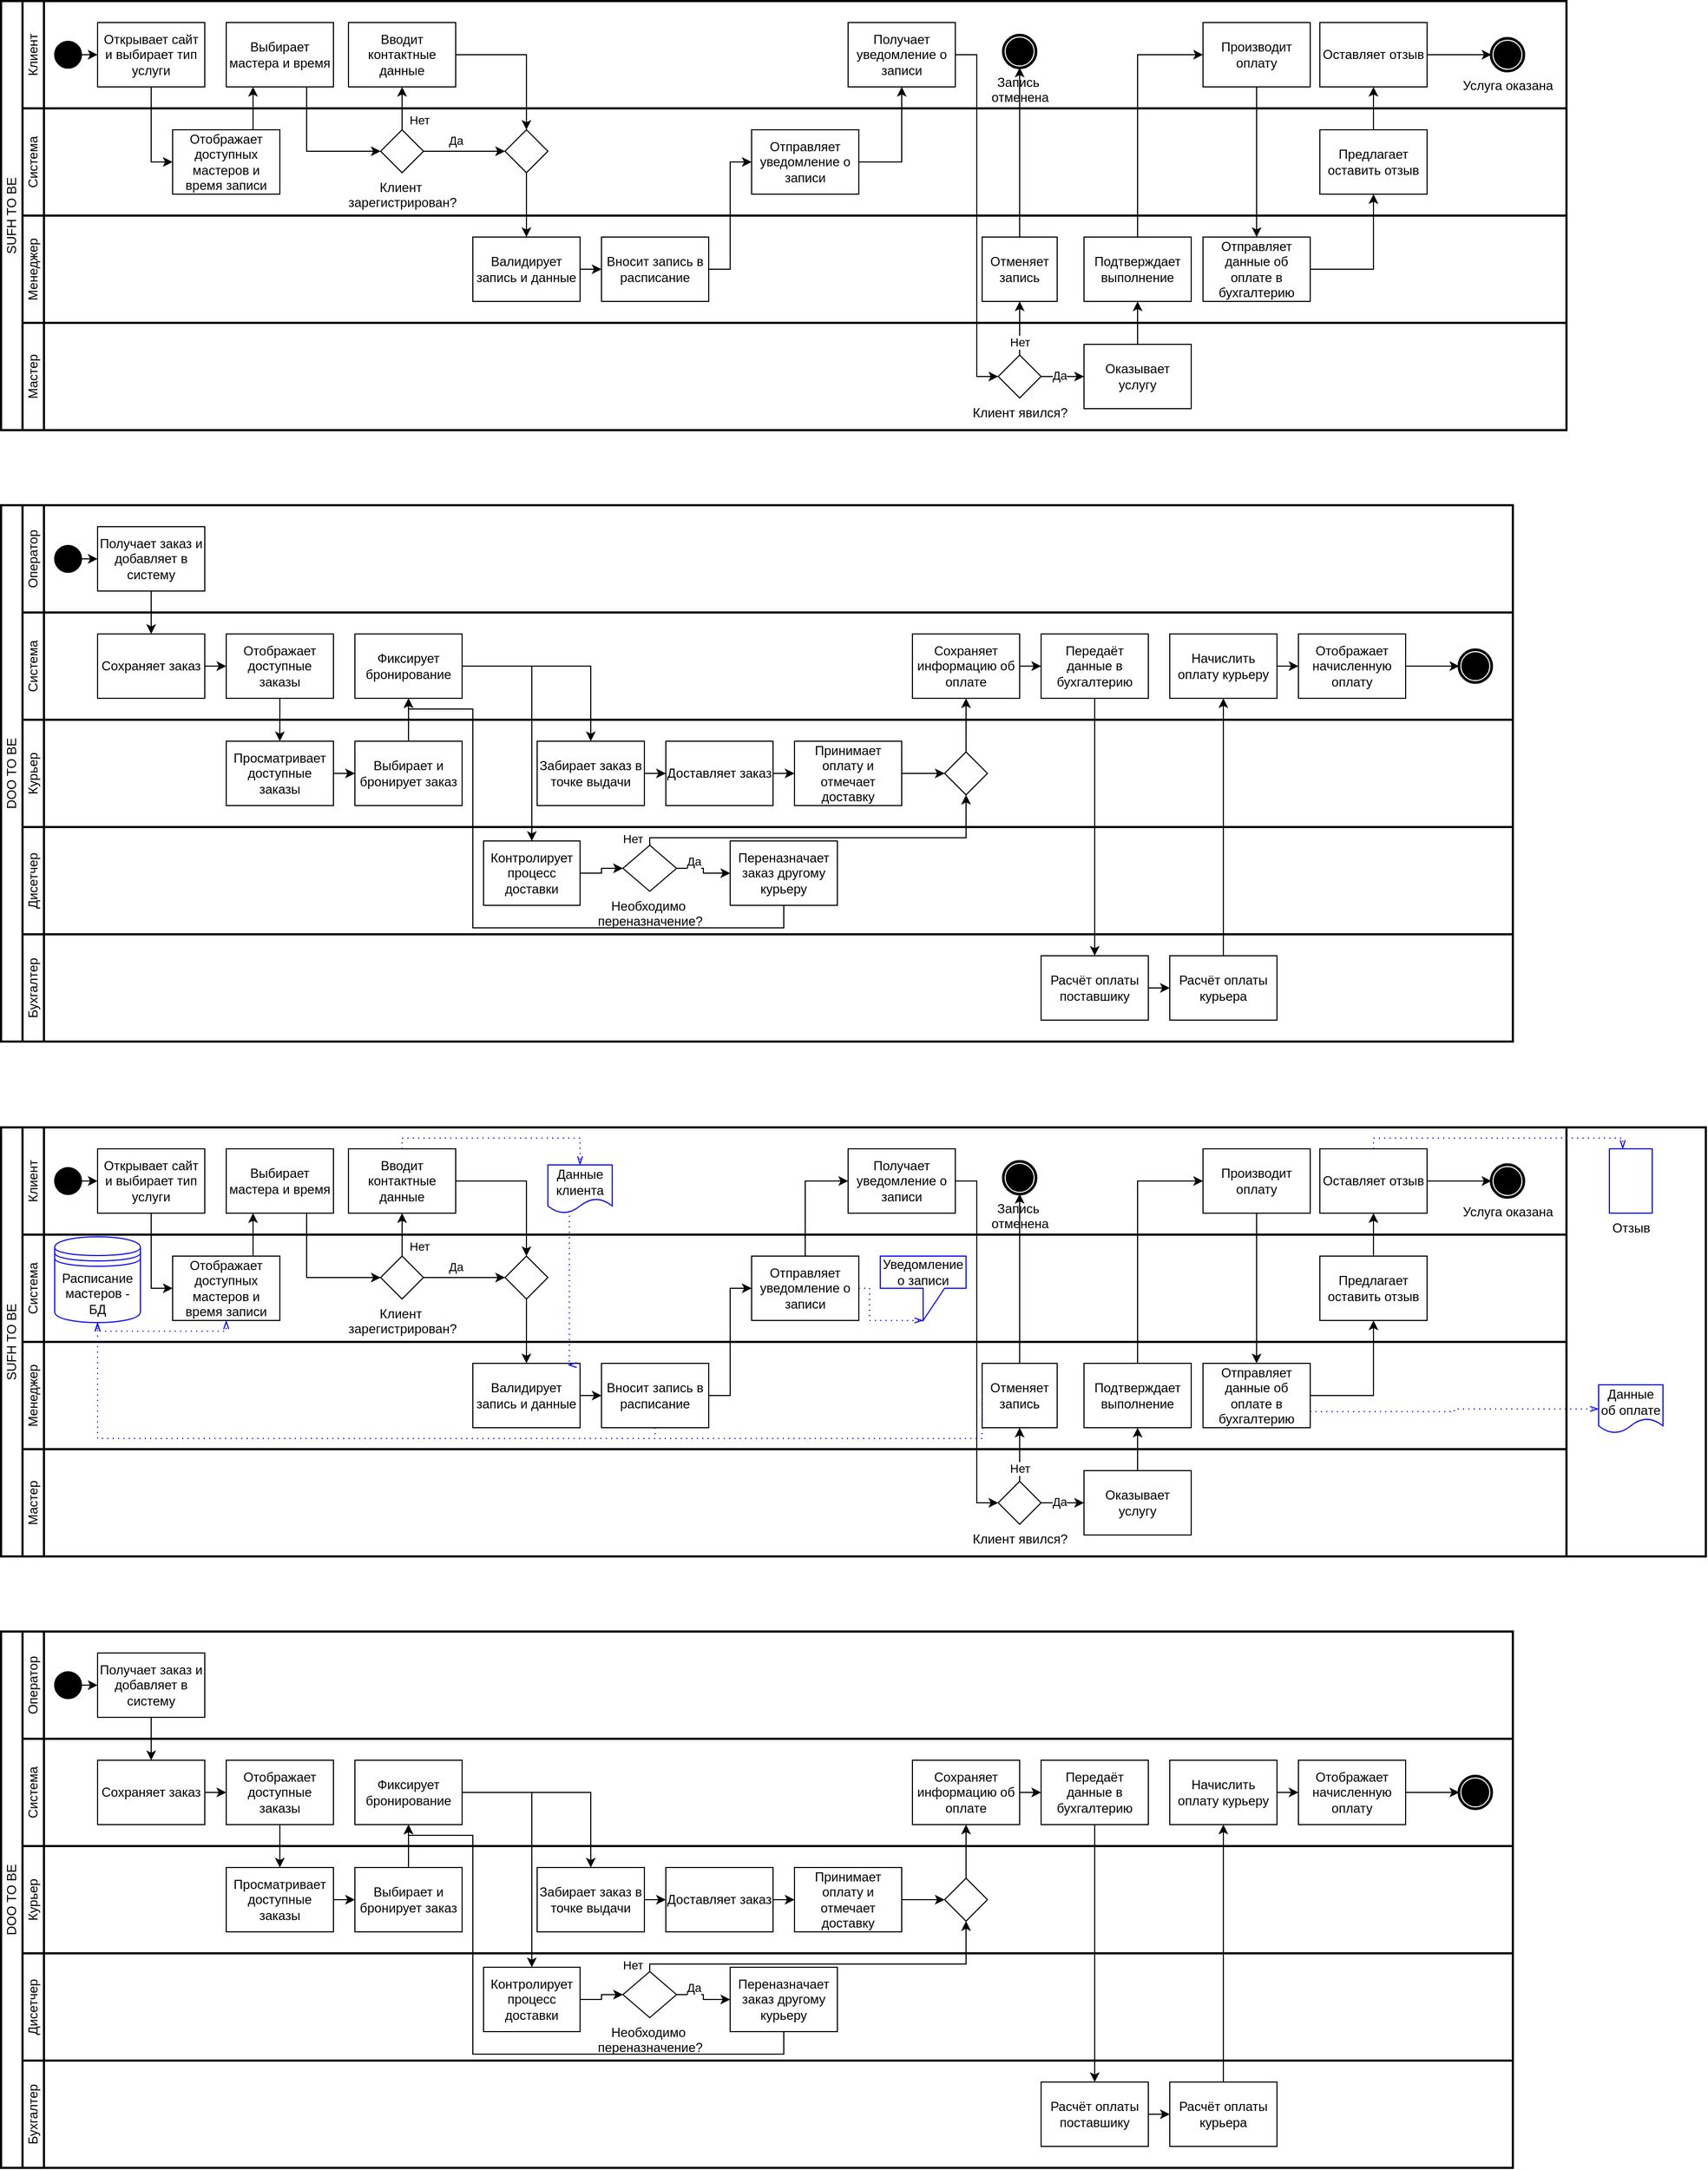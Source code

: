<mxfile version="28.2.5">
  <diagram name="Страница — 1" id="eOphXxd3nNXZQf7CQckB">
    <mxGraphModel dx="1193" dy="1364" grid="1" gridSize="10" guides="1" tooltips="1" connect="1" arrows="1" fold="1" page="1" pageScale="1" pageWidth="827" pageHeight="1169" math="0" shadow="0">
      <root>
        <mxCell id="0" />
        <mxCell id="1" parent="0" />
        <mxCell id="T9IUmMsiVXk63VJ6qWX9-1" value="SUFH TO BE" style="swimlane;html=1;startSize=20;fontStyle=0;collapsible=0;horizontal=0;swimlaneLine=1;swimlaneFillColor=#ffffff;strokeWidth=2;whiteSpace=wrap;" parent="1" vertex="1">
          <mxGeometry x="20" y="170" width="1460" height="400" as="geometry" />
        </mxCell>
        <mxCell id="T9IUmMsiVXk63VJ6qWX9-2" value="Клиент" style="swimlane;html=1;startSize=20;fontStyle=0;collapsible=0;horizontal=0;swimlaneLine=1;swimlaneFillColor=#ffffff;strokeWidth=2;whiteSpace=wrap;" parent="T9IUmMsiVXk63VJ6qWX9-1" vertex="1">
          <mxGeometry x="20" width="1440" height="100" as="geometry" />
        </mxCell>
        <mxCell id="T9IUmMsiVXk63VJ6qWX9-6" value="" style="points=[[0.145,0.145,0],[0.5,0,0],[0.855,0.145,0],[1,0.5,0],[0.855,0.855,0],[0.5,1,0],[0.145,0.855,0],[0,0.5,0]];shape=mxgraph.bpmn.event;html=1;verticalLabelPosition=bottom;labelBackgroundColor=#ffffff;verticalAlign=top;align=center;perimeter=ellipsePerimeter;outlineConnect=0;aspect=fixed;outline=standard;symbol=general;fillColor=#000000;" parent="T9IUmMsiVXk63VJ6qWX9-2" vertex="1">
          <mxGeometry x="30" y="37.5" width="25" height="25" as="geometry" />
        </mxCell>
        <mxCell id="T9IUmMsiVXk63VJ6qWX9-7" value="Открывает сайт и выбирает тип услуги" style="points=[[0.25,0,0],[0.5,0,0],[0.75,0,0],[1,0.25,0],[1,0.5,0],[1,0.75,0],[0.75,1,0],[0.5,1,0],[0.25,1,0],[0,0.75,0],[0,0.5,0],[0,0.25,0]];shape=mxgraph.bpmn.task2;whiteSpace=wrap;rectStyle=rounded;size=10;html=1;container=1;expand=0;collapsible=0;taskMarker=abstract;" parent="T9IUmMsiVXk63VJ6qWX9-2" vertex="1">
          <mxGeometry x="70" y="20" width="100" height="60" as="geometry" />
        </mxCell>
        <mxCell id="T9IUmMsiVXk63VJ6qWX9-8" style="edgeStyle=orthogonalEdgeStyle;rounded=0;orthogonalLoop=1;jettySize=auto;html=1;exitX=1;exitY=0.5;exitDx=0;exitDy=0;exitPerimeter=0;entryX=0;entryY=0.5;entryDx=0;entryDy=0;entryPerimeter=0;" parent="T9IUmMsiVXk63VJ6qWX9-2" source="T9IUmMsiVXk63VJ6qWX9-6" target="T9IUmMsiVXk63VJ6qWX9-7" edge="1">
          <mxGeometry relative="1" as="geometry" />
        </mxCell>
        <mxCell id="T9IUmMsiVXk63VJ6qWX9-10" value="Выбирает мастера и время" style="points=[[0.25,0,0],[0.5,0,0],[0.75,0,0],[1,0.25,0],[1,0.5,0],[1,0.75,0],[0.75,1,0],[0.5,1,0],[0.25,1,0],[0,0.75,0],[0,0.5,0],[0,0.25,0]];shape=mxgraph.bpmn.task2;whiteSpace=wrap;rectStyle=rounded;size=10;html=1;container=1;expand=0;collapsible=0;taskMarker=abstract;" parent="T9IUmMsiVXk63VJ6qWX9-2" vertex="1">
          <mxGeometry x="190" y="20" width="100" height="60" as="geometry" />
        </mxCell>
        <mxCell id="T9IUmMsiVXk63VJ6qWX9-15" value="Вводит контактные данные" style="points=[[0.25,0,0],[0.5,0,0],[0.75,0,0],[1,0.25,0],[1,0.5,0],[1,0.75,0],[0.75,1,0],[0.5,1,0],[0.25,1,0],[0,0.75,0],[0,0.5,0],[0,0.25,0]];shape=mxgraph.bpmn.task2;whiteSpace=wrap;rectStyle=rounded;size=10;html=1;container=1;expand=0;collapsible=0;taskMarker=abstract;" parent="T9IUmMsiVXk63VJ6qWX9-2" vertex="1">
          <mxGeometry x="304" y="20" width="100" height="60" as="geometry" />
        </mxCell>
        <mxCell id="T9IUmMsiVXk63VJ6qWX9-35" value="Получает уведомление о записи" style="points=[[0.25,0,0],[0.5,0,0],[0.75,0,0],[1,0.25,0],[1,0.5,0],[1,0.75,0],[0.75,1,0],[0.5,1,0],[0.25,1,0],[0,0.75,0],[0,0.5,0],[0,0.25,0]];shape=mxgraph.bpmn.task2;whiteSpace=wrap;rectStyle=rounded;size=10;html=1;container=1;expand=0;collapsible=0;taskMarker=abstract;" parent="T9IUmMsiVXk63VJ6qWX9-2" vertex="1">
          <mxGeometry x="770" y="20" width="100" height="60" as="geometry" />
        </mxCell>
        <mxCell id="T9IUmMsiVXk63VJ6qWX9-46" value="Производит оплату" style="points=[[0.25,0,0],[0.5,0,0],[0.75,0,0],[1,0.25,0],[1,0.5,0],[1,0.75,0],[0.75,1,0],[0.5,1,0],[0.25,1,0],[0,0.75,0],[0,0.5,0],[0,0.25,0]];shape=mxgraph.bpmn.task2;whiteSpace=wrap;rectStyle=rounded;size=10;html=1;container=1;expand=0;collapsible=0;taskMarker=abstract;" parent="T9IUmMsiVXk63VJ6qWX9-2" vertex="1">
          <mxGeometry x="1101" y="20" width="100" height="60" as="geometry" />
        </mxCell>
        <mxCell id="T9IUmMsiVXk63VJ6qWX9-41" value="Подтверждает выполнение" style="points=[[0.25,0,0],[0.5,0,0],[0.75,0,0],[1,0.25,0],[1,0.5,0],[1,0.75,0],[0.75,1,0],[0.5,1,0],[0.25,1,0],[0,0.75,0],[0,0.5,0],[0,0.25,0]];shape=mxgraph.bpmn.task2;whiteSpace=wrap;rectStyle=rounded;size=10;html=1;container=1;expand=0;collapsible=0;taskMarker=abstract;" parent="T9IUmMsiVXk63VJ6qWX9-2" vertex="1">
          <mxGeometry x="990" y="220" width="100" height="60" as="geometry" />
        </mxCell>
        <mxCell id="T9IUmMsiVXk63VJ6qWX9-48" value="Передаёт данные об оплате в бухгалтерию" style="points=[[0.25,0,0],[0.5,0,0],[0.75,0,0],[1,0.25,0],[1,0.5,0],[1,0.75,0],[0.75,1,0],[0.5,1,0],[0.25,1,0],[0,0.75,0],[0,0.5,0],[0,0.25,0]];shape=mxgraph.bpmn.task2;whiteSpace=wrap;rectStyle=rounded;size=10;html=1;container=1;expand=0;collapsible=0;taskMarker=abstract;" parent="T9IUmMsiVXk63VJ6qWX9-2" vertex="1">
          <mxGeometry x="1110" y="220" width="100" height="60" as="geometry" />
        </mxCell>
        <mxCell id="T9IUmMsiVXk63VJ6qWX9-50" style="edgeStyle=orthogonalEdgeStyle;rounded=0;orthogonalLoop=1;jettySize=auto;html=1;exitX=1;exitY=0.5;exitDx=0;exitDy=0;exitPerimeter=0;entryX=0;entryY=0.5;entryDx=0;entryDy=0;entryPerimeter=0;" parent="T9IUmMsiVXk63VJ6qWX9-2" source="T9IUmMsiVXk63VJ6qWX9-41" target="T9IUmMsiVXk63VJ6qWX9-48" edge="1">
          <mxGeometry relative="1" as="geometry" />
        </mxCell>
        <mxCell id="T9IUmMsiVXk63VJ6qWX9-60" value="Запись&amp;nbsp;&lt;div&gt;отменена&lt;/div&gt;" style="points=[[0.145,0.145,0],[0.5,0,0],[0.855,0.145,0],[1,0.5,0],[0.855,0.855,0],[0.5,1,0],[0.145,0.855,0],[0,0.5,0]];shape=mxgraph.bpmn.event;html=1;verticalLabelPosition=bottom;labelBackgroundColor=#ffffff;verticalAlign=top;align=center;perimeter=ellipsePerimeter;outlineConnect=0;aspect=fixed;outline=end;symbol=terminate;" parent="T9IUmMsiVXk63VJ6qWX9-2" vertex="1">
          <mxGeometry x="915" y="32" width="30" height="30" as="geometry" />
        </mxCell>
        <mxCell id="T9IUmMsiVXk63VJ6qWX9-71" value="Оставляет отзыв" style="points=[[0.25,0,0],[0.5,0,0],[0.75,0,0],[1,0.25,0],[1,0.5,0],[1,0.75,0],[0.75,1,0],[0.5,1,0],[0.25,1,0],[0,0.75,0],[0,0.5,0],[0,0.25,0]];shape=mxgraph.bpmn.task2;whiteSpace=wrap;rectStyle=rounded;size=10;html=1;container=1;expand=0;collapsible=0;taskMarker=abstract;" parent="T9IUmMsiVXk63VJ6qWX9-2" vertex="1">
          <mxGeometry x="1210" y="20" width="100" height="60" as="geometry" />
        </mxCell>
        <mxCell id="T9IUmMsiVXk63VJ6qWX9-74" value="Услуга оказана" style="points=[[0.145,0.145,0],[0.5,0,0],[0.855,0.145,0],[1,0.5,0],[0.855,0.855,0],[0.5,1,0],[0.145,0.855,0],[0,0.5,0]];shape=mxgraph.bpmn.event;html=1;verticalLabelPosition=bottom;labelBackgroundColor=#ffffff;verticalAlign=top;align=center;perimeter=ellipsePerimeter;outlineConnect=0;aspect=fixed;outline=end;symbol=terminate;" parent="T9IUmMsiVXk63VJ6qWX9-2" vertex="1">
          <mxGeometry x="1370" y="35" width="30" height="30" as="geometry" />
        </mxCell>
        <mxCell id="T9IUmMsiVXk63VJ6qWX9-76" style="edgeStyle=orthogonalEdgeStyle;rounded=0;orthogonalLoop=1;jettySize=auto;html=1;exitX=1;exitY=0.5;exitDx=0;exitDy=0;exitPerimeter=0;entryX=0;entryY=0.5;entryDx=0;entryDy=0;entryPerimeter=0;" parent="T9IUmMsiVXk63VJ6qWX9-2" source="T9IUmMsiVXk63VJ6qWX9-71" target="T9IUmMsiVXk63VJ6qWX9-74" edge="1">
          <mxGeometry relative="1" as="geometry" />
        </mxCell>
        <mxCell id="T9IUmMsiVXk63VJ6qWX9-3" value="Система" style="swimlane;html=1;startSize=20;fontStyle=0;collapsible=0;horizontal=0;swimlaneLine=1;swimlaneFillColor=#ffffff;strokeWidth=2;whiteSpace=wrap;" parent="T9IUmMsiVXk63VJ6qWX9-1" vertex="1">
          <mxGeometry x="20" y="100" width="1440" height="100" as="geometry" />
        </mxCell>
        <mxCell id="T9IUmMsiVXk63VJ6qWX9-9" value="Отображает доступных мастеров и время записи" style="points=[[0.25,0,0],[0.5,0,0],[0.75,0,0],[1,0.25,0],[1,0.5,0],[1,0.75,0],[0.75,1,0],[0.5,1,0],[0.25,1,0],[0,0.75,0],[0,0.5,0],[0,0.25,0]];shape=mxgraph.bpmn.task2;whiteSpace=wrap;rectStyle=rounded;size=10;html=1;container=1;expand=0;collapsible=0;taskMarker=abstract;" parent="T9IUmMsiVXk63VJ6qWX9-3" vertex="1">
          <mxGeometry x="140" y="20" width="100" height="60" as="geometry" />
        </mxCell>
        <mxCell id="T9IUmMsiVXk63VJ6qWX9-22" style="edgeStyle=orthogonalEdgeStyle;rounded=0;orthogonalLoop=1;jettySize=auto;html=1;" parent="T9IUmMsiVXk63VJ6qWX9-3" source="T9IUmMsiVXk63VJ6qWX9-13" edge="1">
          <mxGeometry relative="1" as="geometry">
            <mxPoint x="450" y="40" as="targetPoint" />
          </mxGeometry>
        </mxCell>
        <mxCell id="T9IUmMsiVXk63VJ6qWX9-23" value="Да" style="edgeLabel;html=1;align=center;verticalAlign=middle;resizable=0;points=[];" parent="T9IUmMsiVXk63VJ6qWX9-22" vertex="1" connectable="0">
          <mxGeometry x="-0.424" relative="1" as="geometry">
            <mxPoint x="8" y="-10" as="offset" />
          </mxGeometry>
        </mxCell>
        <mxCell id="T9IUmMsiVXk63VJ6qWX9-13" value="Клиент&amp;nbsp;&lt;div&gt;зарегистрирован?&lt;/div&gt;" style="points=[[0.25,0.25,0],[0.5,0,0],[0.75,0.25,0],[1,0.5,0],[0.75,0.75,0],[0.5,1,0],[0.25,0.75,0],[0,0.5,0]];shape=mxgraph.bpmn.gateway2;html=1;verticalLabelPosition=bottom;labelBackgroundColor=#ffffff;verticalAlign=top;align=center;perimeter=rhombusPerimeter;outlineConnect=0;outline=none;symbol=none;" parent="T9IUmMsiVXk63VJ6qWX9-3" vertex="1">
          <mxGeometry x="334" y="20" width="40" height="40" as="geometry" />
        </mxCell>
        <mxCell id="T9IUmMsiVXk63VJ6qWX9-20" value="" style="points=[[0.25,0.25,0],[0.5,0,0],[0.75,0.25,0],[1,0.5,0],[0.75,0.75,0],[0.5,1,0],[0.25,0.75,0],[0,0.5,0]];shape=mxgraph.bpmn.gateway2;html=1;verticalLabelPosition=bottom;labelBackgroundColor=#ffffff;verticalAlign=top;align=center;perimeter=rhombusPerimeter;outlineConnect=0;outline=none;symbol=none;" parent="T9IUmMsiVXk63VJ6qWX9-3" vertex="1">
          <mxGeometry x="450" y="20" width="40" height="40" as="geometry" />
        </mxCell>
        <mxCell id="T9IUmMsiVXk63VJ6qWX9-33" value="Отправляет уведомление о записи" style="points=[[0.25,0,0],[0.5,0,0],[0.75,0,0],[1,0.25,0],[1,0.5,0],[1,0.75,0],[0.75,1,0],[0.5,1,0],[0.25,1,0],[0,0.75,0],[0,0.5,0],[0,0.25,0]];shape=mxgraph.bpmn.task2;whiteSpace=wrap;rectStyle=rounded;size=10;html=1;container=1;expand=0;collapsible=0;taskMarker=abstract;" parent="T9IUmMsiVXk63VJ6qWX9-3" vertex="1">
          <mxGeometry x="680" y="20" width="100" height="60" as="geometry" />
        </mxCell>
        <mxCell id="T9IUmMsiVXk63VJ6qWX9-69" value="Предлагает оставить отзыв" style="points=[[0.25,0,0],[0.5,0,0],[0.75,0,0],[1,0.25,0],[1,0.5,0],[1,0.75,0],[0.75,1,0],[0.5,1,0],[0.25,1,0],[0,0.75,0],[0,0.5,0],[0,0.25,0]];shape=mxgraph.bpmn.task2;whiteSpace=wrap;rectStyle=rounded;size=10;html=1;container=1;expand=0;collapsible=0;taskMarker=abstract;" parent="T9IUmMsiVXk63VJ6qWX9-3" vertex="1">
          <mxGeometry x="1210" y="20" width="100" height="60" as="geometry" />
        </mxCell>
        <mxCell id="T9IUmMsiVXk63VJ6qWX9-4" value="Менеджер" style="swimlane;html=1;startSize=20;fontStyle=0;collapsible=0;horizontal=0;swimlaneLine=1;swimlaneFillColor=#ffffff;strokeWidth=2;whiteSpace=wrap;" parent="T9IUmMsiVXk63VJ6qWX9-1" vertex="1">
          <mxGeometry x="20" y="200" width="1440" height="100" as="geometry" />
        </mxCell>
        <mxCell id="T9IUmMsiVXk63VJ6qWX9-25" value="Валидирует запись и данные&lt;span style=&quot;color: rgba(0, 0, 0, 0); font-family: monospace; font-size: 0px; text-align: start; text-wrap-mode: nowrap;&quot;&gt;%3CmxGraphModel%3E%3Croot%3E%3CmxCell%20id%3D%220%22%2F%3E%3CmxCell%20id%3D%221%22%20parent%3D%220%22%2F%3E%3CmxCell%20id%3D%222%22%20value%3D%22%D0%92%D0%B2%D0%BE%D0%B4%D0%B8%D1%82%20%D0%BA%D0%BE%D0%BD%D1%82%D0%B0%D0%BA%D1%82%D0%BD%D1%8B%D0%B5%20%D0%B4%D0%B0%D0%BD%D0%BD%D1%8B%D0%B5%22%20style%3D%22points%3D%5B%5B0.25%2C0%2C0%5D%2C%5B0.5%2C0%2C0%5D%2C%5B0.75%2C0%2C0%5D%2C%5B1%2C0.25%2C0%5D%2C%5B1%2C0.5%2C0%5D%2C%5B1%2C0.75%2C0%5D%2C%5B0.75%2C1%2C0%5D%2C%5B0.5%2C1%2C0%5D%2C%5B0.25%2C1%2C0%5D%2C%5B0%2C0.75%2C0%5D%2C%5B0%2C0.5%2C0%5D%2C%5B0%2C0.25%2C0%5D%5D%3Bshape%3Dmxgraph.bpmn.task2%3BwhiteSpace%3Dwrap%3BrectStyle%3Drounded%3Bsize%3D10%3Bhtml%3D1%3Bcontainer%3D1%3Bexpand%3D0%3Bcollapsible%3D0%3BtaskMarker%3Dabstract%3B%22%20vertex%3D%221%22%20parent%3D%221%22%3E%3CmxGeometry%20x%3D%22344%22%20y%3D%22190%22%20width%3D%22100%22%20height%3D%2260%22%20as%3D%22geometry%22%2F%3E%3C%2FmxCell%3E%3C%2Froot%3E%3C%2FmxGraphModel%3E&lt;/span&gt;" style="points=[[0.25,0,0],[0.5,0,0],[0.75,0,0],[1,0.25,0],[1,0.5,0],[1,0.75,0],[0.75,1,0],[0.5,1,0],[0.25,1,0],[0,0.75,0],[0,0.5,0],[0,0.25,0]];shape=mxgraph.bpmn.task2;whiteSpace=wrap;rectStyle=rounded;size=10;html=1;container=1;expand=0;collapsible=0;taskMarker=abstract;" parent="T9IUmMsiVXk63VJ6qWX9-4" vertex="1">
          <mxGeometry x="420" y="20" width="100" height="60" as="geometry" />
        </mxCell>
        <mxCell id="T9IUmMsiVXk63VJ6qWX9-26" value="Вносит запись в расписание" style="points=[[0.25,0,0],[0.5,0,0],[0.75,0,0],[1,0.25,0],[1,0.5,0],[1,0.75,0],[0.75,1,0],[0.5,1,0],[0.25,1,0],[0,0.75,0],[0,0.5,0],[0,0.25,0]];shape=mxgraph.bpmn.task2;whiteSpace=wrap;rectStyle=rounded;size=10;html=1;container=1;expand=0;collapsible=0;taskMarker=abstract;" parent="T9IUmMsiVXk63VJ6qWX9-4" vertex="1">
          <mxGeometry x="540" y="20" width="100" height="60" as="geometry" />
        </mxCell>
        <mxCell id="T9IUmMsiVXk63VJ6qWX9-28" style="edgeStyle=orthogonalEdgeStyle;rounded=0;orthogonalLoop=1;jettySize=auto;html=1;exitX=1;exitY=0.5;exitDx=0;exitDy=0;exitPerimeter=0;entryX=0;entryY=0.5;entryDx=0;entryDy=0;entryPerimeter=0;" parent="T9IUmMsiVXk63VJ6qWX9-4" source="T9IUmMsiVXk63VJ6qWX9-25" target="T9IUmMsiVXk63VJ6qWX9-26" edge="1">
          <mxGeometry relative="1" as="geometry" />
        </mxCell>
        <mxCell id="T9IUmMsiVXk63VJ6qWX9-57" value="Отменяет запись" style="points=[[0.25,0,0],[0.5,0,0],[0.75,0,0],[1,0.25,0],[1,0.5,0],[1,0.75,0],[0.75,1,0],[0.5,1,0],[0.25,1,0],[0,0.75,0],[0,0.5,0],[0,0.25,0]];shape=mxgraph.bpmn.task2;whiteSpace=wrap;rectStyle=rounded;size=10;html=1;container=1;expand=0;collapsible=0;taskMarker=abstract;" parent="T9IUmMsiVXk63VJ6qWX9-4" vertex="1">
          <mxGeometry x="895" y="20" width="70" height="60" as="geometry" />
        </mxCell>
        <mxCell id="T9IUmMsiVXk63VJ6qWX9-64" value="Подтверждает выполнение" style="points=[[0.25,0,0],[0.5,0,0],[0.75,0,0],[1,0.25,0],[1,0.5,0],[1,0.75,0],[0.75,1,0],[0.5,1,0],[0.25,1,0],[0,0.75,0],[0,0.5,0],[0,0.25,0]];shape=mxgraph.bpmn.task2;whiteSpace=wrap;rectStyle=rounded;size=10;html=1;container=1;expand=0;collapsible=0;taskMarker=abstract;" parent="T9IUmMsiVXk63VJ6qWX9-4" vertex="1">
          <mxGeometry x="990" y="20" width="100" height="60" as="geometry" />
        </mxCell>
        <mxCell id="T9IUmMsiVXk63VJ6qWX9-67" value="Отправляет данные об оплате в бухгалтерию" style="points=[[0.25,0,0],[0.5,0,0],[0.75,0,0],[1,0.25,0],[1,0.5,0],[1,0.75,0],[0.75,1,0],[0.5,1,0],[0.25,1,0],[0,0.75,0],[0,0.5,0],[0,0.25,0]];shape=mxgraph.bpmn.task2;whiteSpace=wrap;rectStyle=rounded;size=10;html=1;container=1;expand=0;collapsible=0;taskMarker=abstract;" parent="T9IUmMsiVXk63VJ6qWX9-4" vertex="1">
          <mxGeometry x="1101" y="20" width="100" height="60" as="geometry" />
        </mxCell>
        <mxCell id="T9IUmMsiVXk63VJ6qWX9-5" value="Мастер" style="swimlane;html=1;startSize=20;fontStyle=0;collapsible=0;horizontal=0;swimlaneLine=1;swimlaneFillColor=#ffffff;strokeWidth=2;whiteSpace=wrap;" parent="T9IUmMsiVXk63VJ6qWX9-1" vertex="1">
          <mxGeometry x="20" y="300" width="1440" height="100" as="geometry" />
        </mxCell>
        <mxCell id="T9IUmMsiVXk63VJ6qWX9-51" value="Клиент явился?" style="points=[[0.25,0.25,0],[0.5,0,0],[0.75,0.25,0],[1,0.5,0],[0.75,0.75,0],[0.5,1,0],[0.25,0.75,0],[0,0.5,0]];shape=mxgraph.bpmn.gateway2;html=1;verticalLabelPosition=bottom;labelBackgroundColor=#ffffff;verticalAlign=top;align=center;perimeter=rhombusPerimeter;outlineConnect=0;outline=none;symbol=none;" parent="T9IUmMsiVXk63VJ6qWX9-5" vertex="1">
          <mxGeometry x="910" y="30" width="40" height="40" as="geometry" />
        </mxCell>
        <mxCell id="T9IUmMsiVXk63VJ6qWX9-53" value="Оказывает услугу" style="points=[[0.25,0,0],[0.5,0,0],[0.75,0,0],[1,0.25,0],[1,0.5,0],[1,0.75,0],[0.75,1,0],[0.5,1,0],[0.25,1,0],[0,0.75,0],[0,0.5,0],[0,0.25,0]];shape=mxgraph.bpmn.task2;whiteSpace=wrap;rectStyle=rounded;size=10;html=1;container=1;expand=0;collapsible=0;taskMarker=abstract;" parent="T9IUmMsiVXk63VJ6qWX9-5" vertex="1">
          <mxGeometry x="990" y="20" width="100" height="60" as="geometry" />
        </mxCell>
        <mxCell id="T9IUmMsiVXk63VJ6qWX9-54" style="edgeStyle=orthogonalEdgeStyle;rounded=0;orthogonalLoop=1;jettySize=auto;html=1;exitX=1;exitY=0.5;exitDx=0;exitDy=0;exitPerimeter=0;entryX=0;entryY=0.5;entryDx=0;entryDy=0;entryPerimeter=0;" parent="T9IUmMsiVXk63VJ6qWX9-5" source="T9IUmMsiVXk63VJ6qWX9-51" target="T9IUmMsiVXk63VJ6qWX9-53" edge="1">
          <mxGeometry relative="1" as="geometry" />
        </mxCell>
        <mxCell id="T9IUmMsiVXk63VJ6qWX9-55" value="Да" style="edgeLabel;html=1;align=center;verticalAlign=middle;resizable=0;points=[];" parent="T9IUmMsiVXk63VJ6qWX9-54" vertex="1" connectable="0">
          <mxGeometry x="-0.167" y="1" relative="1" as="geometry">
            <mxPoint as="offset" />
          </mxGeometry>
        </mxCell>
        <mxCell id="T9IUmMsiVXk63VJ6qWX9-11" style="edgeStyle=orthogonalEdgeStyle;rounded=0;orthogonalLoop=1;jettySize=auto;html=1;exitX=0.5;exitY=1;exitDx=0;exitDy=0;exitPerimeter=0;entryX=0;entryY=0.5;entryDx=0;entryDy=0;entryPerimeter=0;" parent="T9IUmMsiVXk63VJ6qWX9-1" source="T9IUmMsiVXk63VJ6qWX9-7" target="T9IUmMsiVXk63VJ6qWX9-9" edge="1">
          <mxGeometry relative="1" as="geometry" />
        </mxCell>
        <mxCell id="T9IUmMsiVXk63VJ6qWX9-12" style="edgeStyle=orthogonalEdgeStyle;rounded=0;orthogonalLoop=1;jettySize=auto;html=1;exitX=0.75;exitY=0;exitDx=0;exitDy=0;exitPerimeter=0;entryX=0.25;entryY=1;entryDx=0;entryDy=0;entryPerimeter=0;" parent="T9IUmMsiVXk63VJ6qWX9-1" source="T9IUmMsiVXk63VJ6qWX9-9" target="T9IUmMsiVXk63VJ6qWX9-10" edge="1">
          <mxGeometry relative="1" as="geometry" />
        </mxCell>
        <mxCell id="T9IUmMsiVXk63VJ6qWX9-14" style="edgeStyle=orthogonalEdgeStyle;rounded=0;orthogonalLoop=1;jettySize=auto;html=1;exitX=0.75;exitY=1;exitDx=0;exitDy=0;exitPerimeter=0;entryX=0;entryY=0.5;entryDx=0;entryDy=0;entryPerimeter=0;" parent="T9IUmMsiVXk63VJ6qWX9-1" source="T9IUmMsiVXk63VJ6qWX9-10" target="T9IUmMsiVXk63VJ6qWX9-13" edge="1">
          <mxGeometry relative="1" as="geometry" />
        </mxCell>
        <mxCell id="T9IUmMsiVXk63VJ6qWX9-17" style="edgeStyle=orthogonalEdgeStyle;rounded=0;orthogonalLoop=1;jettySize=auto;html=1;exitX=0.5;exitY=0;exitDx=0;exitDy=0;exitPerimeter=0;entryX=0.5;entryY=1;entryDx=0;entryDy=0;entryPerimeter=0;" parent="T9IUmMsiVXk63VJ6qWX9-1" source="T9IUmMsiVXk63VJ6qWX9-13" target="T9IUmMsiVXk63VJ6qWX9-15" edge="1">
          <mxGeometry relative="1" as="geometry" />
        </mxCell>
        <mxCell id="T9IUmMsiVXk63VJ6qWX9-18" value="Нет" style="edgeLabel;html=1;align=center;verticalAlign=middle;resizable=0;points=[];" parent="T9IUmMsiVXk63VJ6qWX9-17" vertex="1" connectable="0">
          <mxGeometry x="-0.381" y="-1" relative="1" as="geometry">
            <mxPoint x="15" y="3" as="offset" />
          </mxGeometry>
        </mxCell>
        <mxCell id="T9IUmMsiVXk63VJ6qWX9-21" style="edgeStyle=orthogonalEdgeStyle;rounded=0;orthogonalLoop=1;jettySize=auto;html=1;entryX=0.5;entryY=0;entryDx=0;entryDy=0;entryPerimeter=0;" parent="T9IUmMsiVXk63VJ6qWX9-1" source="T9IUmMsiVXk63VJ6qWX9-15" target="T9IUmMsiVXk63VJ6qWX9-20" edge="1">
          <mxGeometry relative="1" as="geometry" />
        </mxCell>
        <mxCell id="T9IUmMsiVXk63VJ6qWX9-27" style="edgeStyle=orthogonalEdgeStyle;rounded=0;orthogonalLoop=1;jettySize=auto;html=1;exitX=0.5;exitY=1;exitDx=0;exitDy=0;exitPerimeter=0;entryX=0.5;entryY=0;entryDx=0;entryDy=0;entryPerimeter=0;" parent="T9IUmMsiVXk63VJ6qWX9-1" source="T9IUmMsiVXk63VJ6qWX9-20" target="T9IUmMsiVXk63VJ6qWX9-25" edge="1">
          <mxGeometry relative="1" as="geometry" />
        </mxCell>
        <mxCell id="T9IUmMsiVXk63VJ6qWX9-36" style="edgeStyle=orthogonalEdgeStyle;rounded=0;orthogonalLoop=1;jettySize=auto;html=1;exitX=1;exitY=0.5;exitDx=0;exitDy=0;exitPerimeter=0;" parent="T9IUmMsiVXk63VJ6qWX9-1" source="T9IUmMsiVXk63VJ6qWX9-33" target="T9IUmMsiVXk63VJ6qWX9-35" edge="1">
          <mxGeometry relative="1" as="geometry" />
        </mxCell>
        <mxCell id="T9IUmMsiVXk63VJ6qWX9-34" style="edgeStyle=orthogonalEdgeStyle;rounded=0;orthogonalLoop=1;jettySize=auto;html=1;exitX=1;exitY=0.5;exitDx=0;exitDy=0;exitPerimeter=0;entryX=0;entryY=0.5;entryDx=0;entryDy=0;entryPerimeter=0;" parent="T9IUmMsiVXk63VJ6qWX9-1" source="T9IUmMsiVXk63VJ6qWX9-26" target="T9IUmMsiVXk63VJ6qWX9-33" edge="1">
          <mxGeometry relative="1" as="geometry" />
        </mxCell>
        <mxCell id="T9IUmMsiVXk63VJ6qWX9-52" style="edgeStyle=orthogonalEdgeStyle;rounded=0;orthogonalLoop=1;jettySize=auto;html=1;exitX=1;exitY=0.5;exitDx=0;exitDy=0;exitPerimeter=0;entryX=0;entryY=0.5;entryDx=0;entryDy=0;entryPerimeter=0;" parent="T9IUmMsiVXk63VJ6qWX9-1" source="T9IUmMsiVXk63VJ6qWX9-35" target="T9IUmMsiVXk63VJ6qWX9-51" edge="1">
          <mxGeometry relative="1" as="geometry" />
        </mxCell>
        <mxCell id="T9IUmMsiVXk63VJ6qWX9-58" style="edgeStyle=orthogonalEdgeStyle;rounded=0;orthogonalLoop=1;jettySize=auto;html=1;exitX=0.5;exitY=0;exitDx=0;exitDy=0;exitPerimeter=0;entryX=0.5;entryY=1;entryDx=0;entryDy=0;entryPerimeter=0;" parent="T9IUmMsiVXk63VJ6qWX9-1" source="T9IUmMsiVXk63VJ6qWX9-51" target="T9IUmMsiVXk63VJ6qWX9-57" edge="1">
          <mxGeometry relative="1" as="geometry" />
        </mxCell>
        <mxCell id="T9IUmMsiVXk63VJ6qWX9-59" value="Нет" style="edgeLabel;html=1;align=center;verticalAlign=middle;resizable=0;points=[];" parent="T9IUmMsiVXk63VJ6qWX9-58" vertex="1" connectable="0">
          <mxGeometry x="-0.527" relative="1" as="geometry">
            <mxPoint as="offset" />
          </mxGeometry>
        </mxCell>
        <mxCell id="T9IUmMsiVXk63VJ6qWX9-61" style="edgeStyle=orthogonalEdgeStyle;rounded=0;orthogonalLoop=1;jettySize=auto;html=1;entryX=0.5;entryY=1;entryDx=0;entryDy=0;entryPerimeter=0;" parent="T9IUmMsiVXk63VJ6qWX9-1" source="T9IUmMsiVXk63VJ6qWX9-57" target="T9IUmMsiVXk63VJ6qWX9-60" edge="1">
          <mxGeometry relative="1" as="geometry" />
        </mxCell>
        <mxCell id="T9IUmMsiVXk63VJ6qWX9-65" style="edgeStyle=orthogonalEdgeStyle;rounded=0;orthogonalLoop=1;jettySize=auto;html=1;entryX=0.5;entryY=1;entryDx=0;entryDy=0;entryPerimeter=0;" parent="T9IUmMsiVXk63VJ6qWX9-1" source="T9IUmMsiVXk63VJ6qWX9-53" target="T9IUmMsiVXk63VJ6qWX9-64" edge="1">
          <mxGeometry relative="1" as="geometry" />
        </mxCell>
        <mxCell id="T9IUmMsiVXk63VJ6qWX9-66" style="edgeStyle=orthogonalEdgeStyle;rounded=0;orthogonalLoop=1;jettySize=auto;html=1;entryX=0;entryY=0.5;entryDx=0;entryDy=0;entryPerimeter=0;" parent="T9IUmMsiVXk63VJ6qWX9-1" source="T9IUmMsiVXk63VJ6qWX9-64" target="T9IUmMsiVXk63VJ6qWX9-46" edge="1">
          <mxGeometry relative="1" as="geometry">
            <Array as="points">
              <mxPoint x="1060" y="50" />
            </Array>
          </mxGeometry>
        </mxCell>
        <mxCell id="T9IUmMsiVXk63VJ6qWX9-68" style="edgeStyle=orthogonalEdgeStyle;rounded=0;orthogonalLoop=1;jettySize=auto;html=1;exitX=0.5;exitY=1;exitDx=0;exitDy=0;exitPerimeter=0;entryX=0.5;entryY=0;entryDx=0;entryDy=0;entryPerimeter=0;" parent="T9IUmMsiVXk63VJ6qWX9-1" source="T9IUmMsiVXk63VJ6qWX9-46" target="T9IUmMsiVXk63VJ6qWX9-67" edge="1">
          <mxGeometry relative="1" as="geometry" />
        </mxCell>
        <mxCell id="T9IUmMsiVXk63VJ6qWX9-70" style="edgeStyle=orthogonalEdgeStyle;rounded=0;orthogonalLoop=1;jettySize=auto;html=1;exitX=1;exitY=0.5;exitDx=0;exitDy=0;exitPerimeter=0;entryX=0.5;entryY=1;entryDx=0;entryDy=0;entryPerimeter=0;" parent="T9IUmMsiVXk63VJ6qWX9-1" source="T9IUmMsiVXk63VJ6qWX9-67" target="T9IUmMsiVXk63VJ6qWX9-69" edge="1">
          <mxGeometry relative="1" as="geometry" />
        </mxCell>
        <mxCell id="T9IUmMsiVXk63VJ6qWX9-72" style="edgeStyle=orthogonalEdgeStyle;rounded=0;orthogonalLoop=1;jettySize=auto;html=1;exitX=0.5;exitY=0;exitDx=0;exitDy=0;exitPerimeter=0;" parent="T9IUmMsiVXk63VJ6qWX9-1" source="T9IUmMsiVXk63VJ6qWX9-69" target="T9IUmMsiVXk63VJ6qWX9-71" edge="1">
          <mxGeometry relative="1" as="geometry" />
        </mxCell>
        <mxCell id="g0kMTM-8Zgv5pZky8I2N-1" value="DOO TO BE" style="swimlane;html=1;startSize=20;fontStyle=0;collapsible=0;horizontal=0;swimlaneLine=1;swimlaneFillColor=#ffffff;strokeWidth=2;whiteSpace=wrap;" vertex="1" parent="1">
          <mxGeometry x="20" y="640" width="1410" height="500" as="geometry" />
        </mxCell>
        <mxCell id="g0kMTM-8Zgv5pZky8I2N-2" value="Оператор" style="swimlane;html=1;startSize=20;fontStyle=0;collapsible=0;horizontal=0;swimlaneLine=1;swimlaneFillColor=#ffffff;strokeWidth=2;whiteSpace=wrap;" vertex="1" parent="g0kMTM-8Zgv5pZky8I2N-1">
          <mxGeometry x="20" width="1390" height="100" as="geometry" />
        </mxCell>
        <mxCell id="g0kMTM-8Zgv5pZky8I2N-3" value="" style="points=[[0.145,0.145,0],[0.5,0,0],[0.855,0.145,0],[1,0.5,0],[0.855,0.855,0],[0.5,1,0],[0.145,0.855,0],[0,0.5,0]];shape=mxgraph.bpmn.event;html=1;verticalLabelPosition=bottom;labelBackgroundColor=#ffffff;verticalAlign=top;align=center;perimeter=ellipsePerimeter;outlineConnect=0;aspect=fixed;outline=standard;symbol=general;fillColor=#000000;" vertex="1" parent="g0kMTM-8Zgv5pZky8I2N-2">
          <mxGeometry x="30" y="37.5" width="25" height="25" as="geometry" />
        </mxCell>
        <mxCell id="g0kMTM-8Zgv5pZky8I2N-55" value="Получает заказ и добавляет в систему" style="points=[[0.25,0,0],[0.5,0,0],[0.75,0,0],[1,0.25,0],[1,0.5,0],[1,0.75,0],[0.75,1,0],[0.5,1,0],[0.25,1,0],[0,0.75,0],[0,0.5,0],[0,0.25,0]];shape=mxgraph.bpmn.task2;whiteSpace=wrap;rectStyle=rounded;size=10;html=1;container=1;expand=0;collapsible=0;taskMarker=abstract;" vertex="1" parent="g0kMTM-8Zgv5pZky8I2N-2">
          <mxGeometry x="70" y="20" width="100" height="60" as="geometry" />
        </mxCell>
        <mxCell id="g0kMTM-8Zgv5pZky8I2N-56" style="edgeStyle=orthogonalEdgeStyle;rounded=0;orthogonalLoop=1;jettySize=auto;html=1;exitX=1;exitY=0.5;exitDx=0;exitDy=0;exitPerimeter=0;entryX=0;entryY=0.5;entryDx=0;entryDy=0;entryPerimeter=0;" edge="1" parent="g0kMTM-8Zgv5pZky8I2N-2" source="g0kMTM-8Zgv5pZky8I2N-3" target="g0kMTM-8Zgv5pZky8I2N-55">
          <mxGeometry relative="1" as="geometry" />
        </mxCell>
        <mxCell id="g0kMTM-8Zgv5pZky8I2N-17" value="Система" style="swimlane;html=1;startSize=20;fontStyle=0;collapsible=0;horizontal=0;swimlaneLine=1;swimlaneFillColor=#ffffff;strokeWidth=2;whiteSpace=wrap;" vertex="1" parent="g0kMTM-8Zgv5pZky8I2N-1">
          <mxGeometry x="20" y="100" width="1390" height="100" as="geometry" />
        </mxCell>
        <mxCell id="g0kMTM-8Zgv5pZky8I2N-57" value="Сохраняет заказ" style="points=[[0.25,0,0],[0.5,0,0],[0.75,0,0],[1,0.25,0],[1,0.5,0],[1,0.75,0],[0.75,1,0],[0.5,1,0],[0.25,1,0],[0,0.75,0],[0,0.5,0],[0,0.25,0]];shape=mxgraph.bpmn.task2;whiteSpace=wrap;rectStyle=rounded;size=10;html=1;container=1;expand=0;collapsible=0;taskMarker=abstract;" vertex="1" parent="g0kMTM-8Zgv5pZky8I2N-17">
          <mxGeometry x="70" y="20" width="100" height="60" as="geometry" />
        </mxCell>
        <mxCell id="g0kMTM-8Zgv5pZky8I2N-59" value="Отображает доступные заказы" style="points=[[0.25,0,0],[0.5,0,0],[0.75,0,0],[1,0.25,0],[1,0.5,0],[1,0.75,0],[0.75,1,0],[0.5,1,0],[0.25,1,0],[0,0.75,0],[0,0.5,0],[0,0.25,0]];shape=mxgraph.bpmn.task2;whiteSpace=wrap;rectStyle=rounded;size=10;html=1;container=1;expand=0;collapsible=0;taskMarker=abstract;" vertex="1" parent="g0kMTM-8Zgv5pZky8I2N-17">
          <mxGeometry x="190" y="20" width="100" height="60" as="geometry" />
        </mxCell>
        <mxCell id="g0kMTM-8Zgv5pZky8I2N-60" style="edgeStyle=orthogonalEdgeStyle;rounded=0;orthogonalLoop=1;jettySize=auto;html=1;exitX=1;exitY=0.5;exitDx=0;exitDy=0;exitPerimeter=0;entryX=0;entryY=0.5;entryDx=0;entryDy=0;entryPerimeter=0;" edge="1" parent="g0kMTM-8Zgv5pZky8I2N-17" source="g0kMTM-8Zgv5pZky8I2N-57" target="g0kMTM-8Zgv5pZky8I2N-59">
          <mxGeometry relative="1" as="geometry" />
        </mxCell>
        <mxCell id="g0kMTM-8Zgv5pZky8I2N-70" value="Фиксирует бронирование" style="points=[[0.25,0,0],[0.5,0,0],[0.75,0,0],[1,0.25,0],[1,0.5,0],[1,0.75,0],[0.75,1,0],[0.5,1,0],[0.25,1,0],[0,0.75,0],[0,0.5,0],[0,0.25,0]];shape=mxgraph.bpmn.task2;whiteSpace=wrap;rectStyle=rounded;size=10;html=1;container=1;expand=0;collapsible=0;taskMarker=abstract;" vertex="1" parent="g0kMTM-8Zgv5pZky8I2N-17">
          <mxGeometry x="310" y="20" width="100" height="60" as="geometry" />
        </mxCell>
        <mxCell id="g0kMTM-8Zgv5pZky8I2N-88" value="Сохраняет информацию об оплате" style="points=[[0.25,0,0],[0.5,0,0],[0.75,0,0],[1,0.25,0],[1,0.5,0],[1,0.75,0],[0.75,1,0],[0.5,1,0],[0.25,1,0],[0,0.75,0],[0,0.5,0],[0,0.25,0]];shape=mxgraph.bpmn.task2;whiteSpace=wrap;rectStyle=rounded;size=10;html=1;container=1;expand=0;collapsible=0;taskMarker=abstract;" vertex="1" parent="g0kMTM-8Zgv5pZky8I2N-17">
          <mxGeometry x="830" y="20" width="100" height="60" as="geometry" />
        </mxCell>
        <mxCell id="g0kMTM-8Zgv5pZky8I2N-94" value="Передаёт данные в бухгалтерию" style="points=[[0.25,0,0],[0.5,0,0],[0.75,0,0],[1,0.25,0],[1,0.5,0],[1,0.75,0],[0.75,1,0],[0.5,1,0],[0.25,1,0],[0,0.75,0],[0,0.5,0],[0,0.25,0]];shape=mxgraph.bpmn.task2;whiteSpace=wrap;rectStyle=rounded;size=10;html=1;container=1;expand=0;collapsible=0;taskMarker=abstract;" vertex="1" parent="g0kMTM-8Zgv5pZky8I2N-17">
          <mxGeometry x="950" y="20" width="100" height="60" as="geometry" />
        </mxCell>
        <mxCell id="g0kMTM-8Zgv5pZky8I2N-95" style="edgeStyle=orthogonalEdgeStyle;rounded=0;orthogonalLoop=1;jettySize=auto;html=1;exitX=1;exitY=0.5;exitDx=0;exitDy=0;exitPerimeter=0;entryX=0;entryY=0.5;entryDx=0;entryDy=0;entryPerimeter=0;" edge="1" parent="g0kMTM-8Zgv5pZky8I2N-17" source="g0kMTM-8Zgv5pZky8I2N-88" target="g0kMTM-8Zgv5pZky8I2N-94">
          <mxGeometry relative="1" as="geometry" />
        </mxCell>
        <mxCell id="g0kMTM-8Zgv5pZky8I2N-98" value="Начислить оплату курьеру" style="points=[[0.25,0,0],[0.5,0,0],[0.75,0,0],[1,0.25,0],[1,0.5,0],[1,0.75,0],[0.75,1,0],[0.5,1,0],[0.25,1,0],[0,0.75,0],[0,0.5,0],[0,0.25,0]];shape=mxgraph.bpmn.task2;whiteSpace=wrap;rectStyle=rounded;size=10;html=1;container=1;expand=0;collapsible=0;taskMarker=abstract;" vertex="1" parent="g0kMTM-8Zgv5pZky8I2N-17">
          <mxGeometry x="1070" y="20" width="100" height="60" as="geometry" />
        </mxCell>
        <mxCell id="g0kMTM-8Zgv5pZky8I2N-100" value="Отображает начисленную оплату" style="points=[[0.25,0,0],[0.5,0,0],[0.75,0,0],[1,0.25,0],[1,0.5,0],[1,0.75,0],[0.75,1,0],[0.5,1,0],[0.25,1,0],[0,0.75,0],[0,0.5,0],[0,0.25,0]];shape=mxgraph.bpmn.task2;whiteSpace=wrap;rectStyle=rounded;size=10;html=1;container=1;expand=0;collapsible=0;taskMarker=abstract;" vertex="1" parent="g0kMTM-8Zgv5pZky8I2N-17">
          <mxGeometry x="1190" y="20" width="100" height="60" as="geometry" />
        </mxCell>
        <mxCell id="g0kMTM-8Zgv5pZky8I2N-101" style="edgeStyle=orthogonalEdgeStyle;rounded=0;orthogonalLoop=1;jettySize=auto;html=1;exitX=1;exitY=0.5;exitDx=0;exitDy=0;exitPerimeter=0;entryX=0;entryY=0.5;entryDx=0;entryDy=0;entryPerimeter=0;" edge="1" parent="g0kMTM-8Zgv5pZky8I2N-17" source="g0kMTM-8Zgv5pZky8I2N-98" target="g0kMTM-8Zgv5pZky8I2N-100">
          <mxGeometry relative="1" as="geometry" />
        </mxCell>
        <mxCell id="g0kMTM-8Zgv5pZky8I2N-103" value="" style="points=[[0.145,0.145,0],[0.5,0,0],[0.855,0.145,0],[1,0.5,0],[0.855,0.855,0],[0.5,1,0],[0.145,0.855,0],[0,0.5,0]];shape=mxgraph.bpmn.event;html=1;verticalLabelPosition=bottom;labelBackgroundColor=#ffffff;verticalAlign=top;align=center;perimeter=ellipsePerimeter;outlineConnect=0;aspect=fixed;outline=end;symbol=terminate;" vertex="1" parent="g0kMTM-8Zgv5pZky8I2N-17">
          <mxGeometry x="1340" y="35" width="30" height="30" as="geometry" />
        </mxCell>
        <mxCell id="g0kMTM-8Zgv5pZky8I2N-104" style="edgeStyle=orthogonalEdgeStyle;rounded=0;orthogonalLoop=1;jettySize=auto;html=1;entryX=0;entryY=0.5;entryDx=0;entryDy=0;entryPerimeter=0;" edge="1" parent="g0kMTM-8Zgv5pZky8I2N-17" source="g0kMTM-8Zgv5pZky8I2N-100" target="g0kMTM-8Zgv5pZky8I2N-103">
          <mxGeometry relative="1" as="geometry" />
        </mxCell>
        <mxCell id="g0kMTM-8Zgv5pZky8I2N-25" value="Курьер" style="swimlane;html=1;startSize=20;fontStyle=0;collapsible=0;horizontal=0;swimlaneLine=1;swimlaneFillColor=#ffffff;strokeWidth=2;whiteSpace=wrap;" vertex="1" parent="g0kMTM-8Zgv5pZky8I2N-1">
          <mxGeometry x="20" y="200" width="1390" height="100" as="geometry" />
        </mxCell>
        <mxCell id="g0kMTM-8Zgv5pZky8I2N-61" value="Просматривает доступные заказы" style="points=[[0.25,0,0],[0.5,0,0],[0.75,0,0],[1,0.25,0],[1,0.5,0],[1,0.75,0],[0.75,1,0],[0.5,1,0],[0.25,1,0],[0,0.75,0],[0,0.5,0],[0,0.25,0]];shape=mxgraph.bpmn.task2;whiteSpace=wrap;rectStyle=rounded;size=10;html=1;container=1;expand=0;collapsible=0;taskMarker=abstract;" vertex="1" parent="g0kMTM-8Zgv5pZky8I2N-25">
          <mxGeometry x="190" y="20" width="100" height="60" as="geometry" />
        </mxCell>
        <mxCell id="g0kMTM-8Zgv5pZky8I2N-63" value="Выбирает и бронирует заказ" style="points=[[0.25,0,0],[0.5,0,0],[0.75,0,0],[1,0.25,0],[1,0.5,0],[1,0.75,0],[0.75,1,0],[0.5,1,0],[0.25,1,0],[0,0.75,0],[0,0.5,0],[0,0.25,0]];shape=mxgraph.bpmn.task2;whiteSpace=wrap;rectStyle=rounded;size=10;html=1;container=1;expand=0;collapsible=0;taskMarker=abstract;" vertex="1" parent="g0kMTM-8Zgv5pZky8I2N-25">
          <mxGeometry x="310" y="20" width="100" height="60" as="geometry" />
        </mxCell>
        <mxCell id="g0kMTM-8Zgv5pZky8I2N-64" style="edgeStyle=orthogonalEdgeStyle;rounded=0;orthogonalLoop=1;jettySize=auto;html=1;exitX=1;exitY=0.5;exitDx=0;exitDy=0;exitPerimeter=0;entryX=0;entryY=0.5;entryDx=0;entryDy=0;entryPerimeter=0;" edge="1" parent="g0kMTM-8Zgv5pZky8I2N-25" source="g0kMTM-8Zgv5pZky8I2N-61" target="g0kMTM-8Zgv5pZky8I2N-63">
          <mxGeometry relative="1" as="geometry" />
        </mxCell>
        <mxCell id="g0kMTM-8Zgv5pZky8I2N-72" value="Забирает заказ в точке выдачи" style="points=[[0.25,0,0],[0.5,0,0],[0.75,0,0],[1,0.25,0],[1,0.5,0],[1,0.75,0],[0.75,1,0],[0.5,1,0],[0.25,1,0],[0,0.75,0],[0,0.5,0],[0,0.25,0]];shape=mxgraph.bpmn.task2;whiteSpace=wrap;rectStyle=rounded;size=10;html=1;container=1;expand=0;collapsible=0;taskMarker=abstract;" vertex="1" parent="g0kMTM-8Zgv5pZky8I2N-25">
          <mxGeometry x="480" y="20" width="100" height="60" as="geometry" />
        </mxCell>
        <mxCell id="g0kMTM-8Zgv5pZky8I2N-74" value="Доставляет заказ" style="points=[[0.25,0,0],[0.5,0,0],[0.75,0,0],[1,0.25,0],[1,0.5,0],[1,0.75,0],[0.75,1,0],[0.5,1,0],[0.25,1,0],[0,0.75,0],[0,0.5,0],[0,0.25,0]];shape=mxgraph.bpmn.task2;whiteSpace=wrap;rectStyle=rounded;size=10;html=1;container=1;expand=0;collapsible=0;taskMarker=abstract;" vertex="1" parent="g0kMTM-8Zgv5pZky8I2N-25">
          <mxGeometry x="600" y="20" width="100" height="60" as="geometry" />
        </mxCell>
        <mxCell id="g0kMTM-8Zgv5pZky8I2N-75" value="Принимает оплату и отмечает доставку" style="points=[[0.25,0,0],[0.5,0,0],[0.75,0,0],[1,0.25,0],[1,0.5,0],[1,0.75,0],[0.75,1,0],[0.5,1,0],[0.25,1,0],[0,0.75,0],[0,0.5,0],[0,0.25,0]];shape=mxgraph.bpmn.task2;whiteSpace=wrap;rectStyle=rounded;size=10;html=1;container=1;expand=0;collapsible=0;taskMarker=abstract;" vertex="1" parent="g0kMTM-8Zgv5pZky8I2N-25">
          <mxGeometry x="720" y="20" width="100" height="60" as="geometry" />
        </mxCell>
        <mxCell id="g0kMTM-8Zgv5pZky8I2N-76" style="edgeStyle=orthogonalEdgeStyle;rounded=0;orthogonalLoop=1;jettySize=auto;html=1;exitX=1;exitY=0.5;exitDx=0;exitDy=0;exitPerimeter=0;entryX=0;entryY=0.5;entryDx=0;entryDy=0;entryPerimeter=0;" edge="1" parent="g0kMTM-8Zgv5pZky8I2N-25" source="g0kMTM-8Zgv5pZky8I2N-72" target="g0kMTM-8Zgv5pZky8I2N-74">
          <mxGeometry relative="1" as="geometry" />
        </mxCell>
        <mxCell id="g0kMTM-8Zgv5pZky8I2N-77" style="edgeStyle=orthogonalEdgeStyle;rounded=0;orthogonalLoop=1;jettySize=auto;html=1;exitX=1;exitY=0.5;exitDx=0;exitDy=0;exitPerimeter=0;entryX=0;entryY=0.5;entryDx=0;entryDy=0;entryPerimeter=0;" edge="1" parent="g0kMTM-8Zgv5pZky8I2N-25" source="g0kMTM-8Zgv5pZky8I2N-74" target="g0kMTM-8Zgv5pZky8I2N-75">
          <mxGeometry relative="1" as="geometry" />
        </mxCell>
        <mxCell id="g0kMTM-8Zgv5pZky8I2N-89" value="" style="points=[[0.25,0.25,0],[0.5,0,0],[0.75,0.25,0],[1,0.5,0],[0.75,0.75,0],[0.5,1,0],[0.25,0.75,0],[0,0.5,0]];shape=mxgraph.bpmn.gateway2;html=1;verticalLabelPosition=bottom;labelBackgroundColor=#ffffff;verticalAlign=top;align=center;perimeter=rhombusPerimeter;outlineConnect=0;outline=none;symbol=none;" vertex="1" parent="g0kMTM-8Zgv5pZky8I2N-25">
          <mxGeometry x="860" y="30" width="40" height="40" as="geometry" />
        </mxCell>
        <mxCell id="g0kMTM-8Zgv5pZky8I2N-92" style="edgeStyle=orthogonalEdgeStyle;rounded=0;orthogonalLoop=1;jettySize=auto;html=1;entryX=0;entryY=0.5;entryDx=0;entryDy=0;entryPerimeter=0;" edge="1" parent="g0kMTM-8Zgv5pZky8I2N-25" source="g0kMTM-8Zgv5pZky8I2N-75" target="g0kMTM-8Zgv5pZky8I2N-89">
          <mxGeometry relative="1" as="geometry" />
        </mxCell>
        <mxCell id="g0kMTM-8Zgv5pZky8I2N-58" style="edgeStyle=orthogonalEdgeStyle;rounded=0;orthogonalLoop=1;jettySize=auto;html=1;exitX=0.5;exitY=1;exitDx=0;exitDy=0;exitPerimeter=0;entryX=0.5;entryY=0;entryDx=0;entryDy=0;entryPerimeter=0;" edge="1" parent="g0kMTM-8Zgv5pZky8I2N-1" source="g0kMTM-8Zgv5pZky8I2N-55" target="g0kMTM-8Zgv5pZky8I2N-57">
          <mxGeometry relative="1" as="geometry" />
        </mxCell>
        <mxCell id="g0kMTM-8Zgv5pZky8I2N-62" style="edgeStyle=orthogonalEdgeStyle;rounded=0;orthogonalLoop=1;jettySize=auto;html=1;exitX=0.5;exitY=1;exitDx=0;exitDy=0;exitPerimeter=0;entryX=0.5;entryY=0;entryDx=0;entryDy=0;entryPerimeter=0;" edge="1" parent="g0kMTM-8Zgv5pZky8I2N-1" source="g0kMTM-8Zgv5pZky8I2N-59" target="g0kMTM-8Zgv5pZky8I2N-61">
          <mxGeometry relative="1" as="geometry" />
        </mxCell>
        <mxCell id="g0kMTM-8Zgv5pZky8I2N-32" value="Дисетчер" style="swimlane;html=1;startSize=20;fontStyle=0;collapsible=0;horizontal=0;swimlaneLine=1;swimlaneFillColor=#ffffff;strokeWidth=2;whiteSpace=wrap;" vertex="1" parent="g0kMTM-8Zgv5pZky8I2N-1">
          <mxGeometry x="20" y="300" width="1390" height="100" as="geometry" />
        </mxCell>
        <mxCell id="g0kMTM-8Zgv5pZky8I2N-78" value="Контролирует процесс доставки" style="points=[[0.25,0,0],[0.5,0,0],[0.75,0,0],[1,0.25,0],[1,0.5,0],[1,0.75,0],[0.75,1,0],[0.5,1,0],[0.25,1,0],[0,0.75,0],[0,0.5,0],[0,0.25,0]];shape=mxgraph.bpmn.task2;whiteSpace=wrap;rectStyle=rounded;size=10;html=1;container=1;expand=0;collapsible=0;taskMarker=abstract;" vertex="1" parent="g0kMTM-8Zgv5pZky8I2N-32">
          <mxGeometry x="430" y="13" width="90" height="60" as="geometry" />
        </mxCell>
        <mxCell id="g0kMTM-8Zgv5pZky8I2N-81" value="Необходимо&amp;nbsp;&lt;div&gt;переназначение?&lt;/div&gt;" style="points=[[0.25,0.25,0],[0.5,0,0],[0.75,0.25,0],[1,0.5,0],[0.75,0.75,0],[0.5,1,0],[0.25,0.75,0],[0,0.5,0]];shape=mxgraph.bpmn.gateway2;html=1;verticalLabelPosition=bottom;labelBackgroundColor=#ffffff;verticalAlign=top;align=center;perimeter=rhombusPerimeter;outlineConnect=0;outline=none;symbol=none;" vertex="1" parent="g0kMTM-8Zgv5pZky8I2N-32">
          <mxGeometry x="560" y="17" width="50" height="43" as="geometry" />
        </mxCell>
        <mxCell id="g0kMTM-8Zgv5pZky8I2N-82" style="edgeStyle=orthogonalEdgeStyle;rounded=0;orthogonalLoop=1;jettySize=auto;html=1;exitX=1;exitY=0.5;exitDx=0;exitDy=0;exitPerimeter=0;entryX=0;entryY=0.5;entryDx=0;entryDy=0;entryPerimeter=0;" edge="1" parent="g0kMTM-8Zgv5pZky8I2N-32" source="g0kMTM-8Zgv5pZky8I2N-78" target="g0kMTM-8Zgv5pZky8I2N-81">
          <mxGeometry relative="1" as="geometry" />
        </mxCell>
        <mxCell id="g0kMTM-8Zgv5pZky8I2N-83" value="Переназначает заказ другому курьеру" style="points=[[0.25,0,0],[0.5,0,0],[0.75,0,0],[1,0.25,0],[1,0.5,0],[1,0.75,0],[0.75,1,0],[0.5,1,0],[0.25,1,0],[0,0.75,0],[0,0.5,0],[0,0.25,0]];shape=mxgraph.bpmn.task2;whiteSpace=wrap;rectStyle=rounded;size=10;html=1;container=1;expand=0;collapsible=0;taskMarker=abstract;" vertex="1" parent="g0kMTM-8Zgv5pZky8I2N-32">
          <mxGeometry x="660" y="13" width="100" height="60" as="geometry" />
        </mxCell>
        <mxCell id="g0kMTM-8Zgv5pZky8I2N-84" style="edgeStyle=orthogonalEdgeStyle;rounded=0;orthogonalLoop=1;jettySize=auto;html=1;exitX=1;exitY=0.5;exitDx=0;exitDy=0;exitPerimeter=0;entryX=0;entryY=0.5;entryDx=0;entryDy=0;entryPerimeter=0;" edge="1" parent="g0kMTM-8Zgv5pZky8I2N-32" source="g0kMTM-8Zgv5pZky8I2N-81" target="g0kMTM-8Zgv5pZky8I2N-83">
          <mxGeometry relative="1" as="geometry" />
        </mxCell>
        <mxCell id="g0kMTM-8Zgv5pZky8I2N-87" value="Да" style="edgeLabel;html=1;align=center;verticalAlign=middle;resizable=0;points=[];" vertex="1" connectable="0" parent="g0kMTM-8Zgv5pZky8I2N-84">
          <mxGeometry x="-0.44" y="-5" relative="1" as="geometry">
            <mxPoint y="-12" as="offset" />
          </mxGeometry>
        </mxCell>
        <mxCell id="g0kMTM-8Zgv5pZky8I2N-65" value="Бухгалтер" style="swimlane;html=1;startSize=20;fontStyle=0;collapsible=0;horizontal=0;swimlaneLine=1;swimlaneFillColor=#ffffff;strokeWidth=2;whiteSpace=wrap;" vertex="1" parent="g0kMTM-8Zgv5pZky8I2N-1">
          <mxGeometry x="20" y="400" width="1390" height="100" as="geometry" />
        </mxCell>
        <mxCell id="g0kMTM-8Zgv5pZky8I2N-96" value="Расчёт оплаты поставшику" style="points=[[0.25,0,0],[0.5,0,0],[0.75,0,0],[1,0.25,0],[1,0.5,0],[1,0.75,0],[0.75,1,0],[0.5,1,0],[0.25,1,0],[0,0.75,0],[0,0.5,0],[0,0.25,0]];shape=mxgraph.bpmn.task2;whiteSpace=wrap;rectStyle=rounded;size=10;html=1;container=1;expand=0;collapsible=0;taskMarker=abstract;" vertex="1" parent="g0kMTM-8Zgv5pZky8I2N-65">
          <mxGeometry x="950" y="20" width="100" height="60" as="geometry" />
        </mxCell>
        <mxCell id="g0kMTM-8Zgv5pZky8I2N-106" value="Расчёт оплаты курьера" style="points=[[0.25,0,0],[0.5,0,0],[0.75,0,0],[1,0.25,0],[1,0.5,0],[1,0.75,0],[0.75,1,0],[0.5,1,0],[0.25,1,0],[0,0.75,0],[0,0.5,0],[0,0.25,0]];shape=mxgraph.bpmn.task2;whiteSpace=wrap;rectStyle=rounded;size=10;html=1;container=1;expand=0;collapsible=0;taskMarker=abstract;" vertex="1" parent="g0kMTM-8Zgv5pZky8I2N-65">
          <mxGeometry x="1070" y="20" width="100" height="60" as="geometry" />
        </mxCell>
        <mxCell id="g0kMTM-8Zgv5pZky8I2N-108" style="edgeStyle=orthogonalEdgeStyle;rounded=0;orthogonalLoop=1;jettySize=auto;html=1;exitX=1;exitY=0.5;exitDx=0;exitDy=0;exitPerimeter=0;entryX=0;entryY=0.5;entryDx=0;entryDy=0;entryPerimeter=0;" edge="1" parent="g0kMTM-8Zgv5pZky8I2N-65" source="g0kMTM-8Zgv5pZky8I2N-96" target="g0kMTM-8Zgv5pZky8I2N-106">
          <mxGeometry relative="1" as="geometry" />
        </mxCell>
        <mxCell id="g0kMTM-8Zgv5pZky8I2N-71" style="edgeStyle=orthogonalEdgeStyle;rounded=0;orthogonalLoop=1;jettySize=auto;html=1;exitX=0.5;exitY=0;exitDx=0;exitDy=0;exitPerimeter=0;entryX=0.5;entryY=1;entryDx=0;entryDy=0;entryPerimeter=0;" edge="1" parent="g0kMTM-8Zgv5pZky8I2N-1" source="g0kMTM-8Zgv5pZky8I2N-63" target="g0kMTM-8Zgv5pZky8I2N-70">
          <mxGeometry relative="1" as="geometry" />
        </mxCell>
        <mxCell id="g0kMTM-8Zgv5pZky8I2N-73" style="edgeStyle=orthogonalEdgeStyle;rounded=0;orthogonalLoop=1;jettySize=auto;html=1;exitX=1;exitY=0.5;exitDx=0;exitDy=0;exitPerimeter=0;entryX=0.5;entryY=0;entryDx=0;entryDy=0;entryPerimeter=0;" edge="1" parent="g0kMTM-8Zgv5pZky8I2N-1" source="g0kMTM-8Zgv5pZky8I2N-70" target="g0kMTM-8Zgv5pZky8I2N-72">
          <mxGeometry relative="1" as="geometry" />
        </mxCell>
        <mxCell id="g0kMTM-8Zgv5pZky8I2N-79" style="edgeStyle=orthogonalEdgeStyle;rounded=0;orthogonalLoop=1;jettySize=auto;html=1;exitX=1;exitY=0.5;exitDx=0;exitDy=0;exitPerimeter=0;entryX=0.5;entryY=0;entryDx=0;entryDy=0;entryPerimeter=0;" edge="1" parent="g0kMTM-8Zgv5pZky8I2N-1" source="g0kMTM-8Zgv5pZky8I2N-70" target="g0kMTM-8Zgv5pZky8I2N-78">
          <mxGeometry relative="1" as="geometry" />
        </mxCell>
        <mxCell id="g0kMTM-8Zgv5pZky8I2N-86" style="edgeStyle=orthogonalEdgeStyle;rounded=0;orthogonalLoop=1;jettySize=auto;html=1;entryX=0.5;entryY=1;entryDx=0;entryDy=0;entryPerimeter=0;exitX=0.5;exitY=1;exitDx=0;exitDy=0;exitPerimeter=0;" edge="1" parent="g0kMTM-8Zgv5pZky8I2N-1" source="g0kMTM-8Zgv5pZky8I2N-83" target="g0kMTM-8Zgv5pZky8I2N-70">
          <mxGeometry relative="1" as="geometry">
            <mxPoint x="730" y="367" as="sourcePoint" />
            <mxPoint x="380" y="174" as="targetPoint" />
            <Array as="points">
              <mxPoint x="730" y="394" />
              <mxPoint x="440" y="394" />
              <mxPoint x="440" y="190" />
              <mxPoint x="380" y="190" />
            </Array>
          </mxGeometry>
        </mxCell>
        <mxCell id="g0kMTM-8Zgv5pZky8I2N-90" style="edgeStyle=orthogonalEdgeStyle;rounded=0;orthogonalLoop=1;jettySize=auto;html=1;entryX=0.5;entryY=1;entryDx=0;entryDy=0;entryPerimeter=0;" edge="1" parent="g0kMTM-8Zgv5pZky8I2N-1" source="g0kMTM-8Zgv5pZky8I2N-81" target="g0kMTM-8Zgv5pZky8I2N-89">
          <mxGeometry relative="1" as="geometry">
            <Array as="points">
              <mxPoint x="605" y="310" />
              <mxPoint x="900" y="310" />
            </Array>
          </mxGeometry>
        </mxCell>
        <mxCell id="g0kMTM-8Zgv5pZky8I2N-91" value="Нет" style="edgeLabel;html=1;align=center;verticalAlign=middle;resizable=0;points=[];" vertex="1" connectable="0" parent="g0kMTM-8Zgv5pZky8I2N-90">
          <mxGeometry x="-0.813" y="3" relative="1" as="geometry">
            <mxPoint x="-41" y="4" as="offset" />
          </mxGeometry>
        </mxCell>
        <mxCell id="g0kMTM-8Zgv5pZky8I2N-93" style="edgeStyle=orthogonalEdgeStyle;rounded=0;orthogonalLoop=1;jettySize=auto;html=1;entryX=0.5;entryY=1;entryDx=0;entryDy=0;entryPerimeter=0;" edge="1" parent="g0kMTM-8Zgv5pZky8I2N-1" source="g0kMTM-8Zgv5pZky8I2N-89" target="g0kMTM-8Zgv5pZky8I2N-88">
          <mxGeometry relative="1" as="geometry" />
        </mxCell>
        <mxCell id="g0kMTM-8Zgv5pZky8I2N-97" style="edgeStyle=orthogonalEdgeStyle;rounded=0;orthogonalLoop=1;jettySize=auto;html=1;exitX=0.5;exitY=1;exitDx=0;exitDy=0;exitPerimeter=0;entryX=0.5;entryY=0;entryDx=0;entryDy=0;entryPerimeter=0;" edge="1" parent="g0kMTM-8Zgv5pZky8I2N-1" source="g0kMTM-8Zgv5pZky8I2N-94" target="g0kMTM-8Zgv5pZky8I2N-96">
          <mxGeometry relative="1" as="geometry" />
        </mxCell>
        <mxCell id="g0kMTM-8Zgv5pZky8I2N-107" style="edgeStyle=orthogonalEdgeStyle;rounded=0;orthogonalLoop=1;jettySize=auto;html=1;exitX=0.5;exitY=0;exitDx=0;exitDy=0;exitPerimeter=0;" edge="1" parent="g0kMTM-8Zgv5pZky8I2N-1" source="g0kMTM-8Zgv5pZky8I2N-106" target="g0kMTM-8Zgv5pZky8I2N-98">
          <mxGeometry relative="1" as="geometry" />
        </mxCell>
        <mxCell id="g0kMTM-8Zgv5pZky8I2N-109" value="SUFH TO BE" style="swimlane;html=1;startSize=20;fontStyle=0;collapsible=0;horizontal=0;swimlaneLine=1;swimlaneFillColor=#ffffff;strokeWidth=2;whiteSpace=wrap;" vertex="1" parent="1">
          <mxGeometry x="20" y="1220" width="1590" height="400" as="geometry" />
        </mxCell>
        <mxCell id="g0kMTM-8Zgv5pZky8I2N-110" value="Клиент" style="swimlane;html=1;startSize=20;fontStyle=0;collapsible=0;horizontal=0;swimlaneLine=1;swimlaneFillColor=#ffffff;strokeWidth=2;whiteSpace=wrap;" vertex="1" parent="g0kMTM-8Zgv5pZky8I2N-109">
          <mxGeometry x="20" width="1440" height="100" as="geometry" />
        </mxCell>
        <mxCell id="g0kMTM-8Zgv5pZky8I2N-111" value="" style="points=[[0.145,0.145,0],[0.5,0,0],[0.855,0.145,0],[1,0.5,0],[0.855,0.855,0],[0.5,1,0],[0.145,0.855,0],[0,0.5,0]];shape=mxgraph.bpmn.event;html=1;verticalLabelPosition=bottom;labelBackgroundColor=#ffffff;verticalAlign=top;align=center;perimeter=ellipsePerimeter;outlineConnect=0;aspect=fixed;outline=standard;symbol=general;fillColor=#000000;" vertex="1" parent="g0kMTM-8Zgv5pZky8I2N-110">
          <mxGeometry x="30" y="37.5" width="25" height="25" as="geometry" />
        </mxCell>
        <mxCell id="g0kMTM-8Zgv5pZky8I2N-112" value="Открывает сайт и выбирает тип услуги" style="points=[[0.25,0,0],[0.5,0,0],[0.75,0,0],[1,0.25,0],[1,0.5,0],[1,0.75,0],[0.75,1,0],[0.5,1,0],[0.25,1,0],[0,0.75,0],[0,0.5,0],[0,0.25,0]];shape=mxgraph.bpmn.task2;whiteSpace=wrap;rectStyle=rounded;size=10;html=1;container=1;expand=0;collapsible=0;taskMarker=abstract;" vertex="1" parent="g0kMTM-8Zgv5pZky8I2N-110">
          <mxGeometry x="70" y="20" width="100" height="60" as="geometry" />
        </mxCell>
        <mxCell id="g0kMTM-8Zgv5pZky8I2N-113" style="edgeStyle=orthogonalEdgeStyle;rounded=0;orthogonalLoop=1;jettySize=auto;html=1;exitX=1;exitY=0.5;exitDx=0;exitDy=0;exitPerimeter=0;entryX=0;entryY=0.5;entryDx=0;entryDy=0;entryPerimeter=0;" edge="1" parent="g0kMTM-8Zgv5pZky8I2N-110" source="g0kMTM-8Zgv5pZky8I2N-111" target="g0kMTM-8Zgv5pZky8I2N-112">
          <mxGeometry relative="1" as="geometry" />
        </mxCell>
        <mxCell id="g0kMTM-8Zgv5pZky8I2N-114" value="Выбирает мастера и время" style="points=[[0.25,0,0],[0.5,0,0],[0.75,0,0],[1,0.25,0],[1,0.5,0],[1,0.75,0],[0.75,1,0],[0.5,1,0],[0.25,1,0],[0,0.75,0],[0,0.5,0],[0,0.25,0]];shape=mxgraph.bpmn.task2;whiteSpace=wrap;rectStyle=rounded;size=10;html=1;container=1;expand=0;collapsible=0;taskMarker=abstract;" vertex="1" parent="g0kMTM-8Zgv5pZky8I2N-110">
          <mxGeometry x="190" y="20" width="100" height="60" as="geometry" />
        </mxCell>
        <mxCell id="g0kMTM-8Zgv5pZky8I2N-115" value="Вводит контактные данные" style="points=[[0.25,0,0],[0.5,0,0],[0.75,0,0],[1,0.25,0],[1,0.5,0],[1,0.75,0],[0.75,1,0],[0.5,1,0],[0.25,1,0],[0,0.75,0],[0,0.5,0],[0,0.25,0]];shape=mxgraph.bpmn.task2;whiteSpace=wrap;rectStyle=rounded;size=10;html=1;container=1;expand=0;collapsible=0;taskMarker=abstract;" vertex="1" parent="g0kMTM-8Zgv5pZky8I2N-110">
          <mxGeometry x="304" y="20" width="100" height="60" as="geometry" />
        </mxCell>
        <mxCell id="g0kMTM-8Zgv5pZky8I2N-116" value="Получает уведомление о записи" style="points=[[0.25,0,0],[0.5,0,0],[0.75,0,0],[1,0.25,0],[1,0.5,0],[1,0.75,0],[0.75,1,0],[0.5,1,0],[0.25,1,0],[0,0.75,0],[0,0.5,0],[0,0.25,0]];shape=mxgraph.bpmn.task2;whiteSpace=wrap;rectStyle=rounded;size=10;html=1;container=1;expand=0;collapsible=0;taskMarker=abstract;" vertex="1" parent="g0kMTM-8Zgv5pZky8I2N-110">
          <mxGeometry x="770" y="20" width="100" height="60" as="geometry" />
        </mxCell>
        <mxCell id="g0kMTM-8Zgv5pZky8I2N-117" value="Производит оплату" style="points=[[0.25,0,0],[0.5,0,0],[0.75,0,0],[1,0.25,0],[1,0.5,0],[1,0.75,0],[0.75,1,0],[0.5,1,0],[0.25,1,0],[0,0.75,0],[0,0.5,0],[0,0.25,0]];shape=mxgraph.bpmn.task2;whiteSpace=wrap;rectStyle=rounded;size=10;html=1;container=1;expand=0;collapsible=0;taskMarker=abstract;" vertex="1" parent="g0kMTM-8Zgv5pZky8I2N-110">
          <mxGeometry x="1101" y="20" width="100" height="60" as="geometry" />
        </mxCell>
        <mxCell id="g0kMTM-8Zgv5pZky8I2N-118" value="Подтверждает выполнение" style="points=[[0.25,0,0],[0.5,0,0],[0.75,0,0],[1,0.25,0],[1,0.5,0],[1,0.75,0],[0.75,1,0],[0.5,1,0],[0.25,1,0],[0,0.75,0],[0,0.5,0],[0,0.25,0]];shape=mxgraph.bpmn.task2;whiteSpace=wrap;rectStyle=rounded;size=10;html=1;container=1;expand=0;collapsible=0;taskMarker=abstract;" vertex="1" parent="g0kMTM-8Zgv5pZky8I2N-110">
          <mxGeometry x="990" y="220" width="100" height="60" as="geometry" />
        </mxCell>
        <mxCell id="g0kMTM-8Zgv5pZky8I2N-119" value="Передаёт данные об оплате в бухгалтерию" style="points=[[0.25,0,0],[0.5,0,0],[0.75,0,0],[1,0.25,0],[1,0.5,0],[1,0.75,0],[0.75,1,0],[0.5,1,0],[0.25,1,0],[0,0.75,0],[0,0.5,0],[0,0.25,0]];shape=mxgraph.bpmn.task2;whiteSpace=wrap;rectStyle=rounded;size=10;html=1;container=1;expand=0;collapsible=0;taskMarker=abstract;" vertex="1" parent="g0kMTM-8Zgv5pZky8I2N-110">
          <mxGeometry x="1110" y="220" width="100" height="60" as="geometry" />
        </mxCell>
        <mxCell id="g0kMTM-8Zgv5pZky8I2N-120" style="edgeStyle=orthogonalEdgeStyle;rounded=0;orthogonalLoop=1;jettySize=auto;html=1;exitX=1;exitY=0.5;exitDx=0;exitDy=0;exitPerimeter=0;entryX=0;entryY=0.5;entryDx=0;entryDy=0;entryPerimeter=0;" edge="1" parent="g0kMTM-8Zgv5pZky8I2N-110" source="g0kMTM-8Zgv5pZky8I2N-118" target="g0kMTM-8Zgv5pZky8I2N-119">
          <mxGeometry relative="1" as="geometry" />
        </mxCell>
        <mxCell id="g0kMTM-8Zgv5pZky8I2N-121" value="Запись&amp;nbsp;&lt;div&gt;отменена&lt;/div&gt;" style="points=[[0.145,0.145,0],[0.5,0,0],[0.855,0.145,0],[1,0.5,0],[0.855,0.855,0],[0.5,1,0],[0.145,0.855,0],[0,0.5,0]];shape=mxgraph.bpmn.event;html=1;verticalLabelPosition=bottom;labelBackgroundColor=#ffffff;verticalAlign=top;align=center;perimeter=ellipsePerimeter;outlineConnect=0;aspect=fixed;outline=end;symbol=terminate;" vertex="1" parent="g0kMTM-8Zgv5pZky8I2N-110">
          <mxGeometry x="915" y="32" width="30" height="30" as="geometry" />
        </mxCell>
        <mxCell id="g0kMTM-8Zgv5pZky8I2N-122" value="Оставляет отзыв" style="points=[[0.25,0,0],[0.5,0,0],[0.75,0,0],[1,0.25,0],[1,0.5,0],[1,0.75,0],[0.75,1,0],[0.5,1,0],[0.25,1,0],[0,0.75,0],[0,0.5,0],[0,0.25,0]];shape=mxgraph.bpmn.task2;whiteSpace=wrap;rectStyle=rounded;size=10;html=1;container=1;expand=0;collapsible=0;taskMarker=abstract;" vertex="1" parent="g0kMTM-8Zgv5pZky8I2N-110">
          <mxGeometry x="1210" y="20" width="100" height="60" as="geometry" />
        </mxCell>
        <mxCell id="g0kMTM-8Zgv5pZky8I2N-123" value="Услуга оказана" style="points=[[0.145,0.145,0],[0.5,0,0],[0.855,0.145,0],[1,0.5,0],[0.855,0.855,0],[0.5,1,0],[0.145,0.855,0],[0,0.5,0]];shape=mxgraph.bpmn.event;html=1;verticalLabelPosition=bottom;labelBackgroundColor=#ffffff;verticalAlign=top;align=center;perimeter=ellipsePerimeter;outlineConnect=0;aspect=fixed;outline=end;symbol=terminate;" vertex="1" parent="g0kMTM-8Zgv5pZky8I2N-110">
          <mxGeometry x="1370" y="35" width="30" height="30" as="geometry" />
        </mxCell>
        <mxCell id="g0kMTM-8Zgv5pZky8I2N-124" style="edgeStyle=orthogonalEdgeStyle;rounded=0;orthogonalLoop=1;jettySize=auto;html=1;exitX=1;exitY=0.5;exitDx=0;exitDy=0;exitPerimeter=0;entryX=0;entryY=0.5;entryDx=0;entryDy=0;entryPerimeter=0;" edge="1" parent="g0kMTM-8Zgv5pZky8I2N-110" source="g0kMTM-8Zgv5pZky8I2N-122" target="g0kMTM-8Zgv5pZky8I2N-123">
          <mxGeometry relative="1" as="geometry" />
        </mxCell>
        <mxCell id="g0kMTM-8Zgv5pZky8I2N-216" value="Данные клиента" style="shape=document;whiteSpace=wrap;html=1;boundedLbl=1;strokeColor=#0000FF;" vertex="1" parent="g0kMTM-8Zgv5pZky8I2N-110">
          <mxGeometry x="490" y="35" width="60" height="45" as="geometry" />
        </mxCell>
        <mxCell id="g0kMTM-8Zgv5pZky8I2N-218" value="" style="edgeStyle=elbowEdgeStyle;fontSize=12;html=1;endFill=0;startFill=0;endSize=6;startSize=6;dashed=1;dashPattern=1 4;endArrow=openThin;startArrow=none;rounded=0;exitX=0.5;exitY=0;exitDx=0;exitDy=0;exitPerimeter=0;entryX=0.5;entryY=0;entryDx=0;entryDy=0;fillColor=#0000FF;strokeColor=#0000FF;" edge="1" parent="g0kMTM-8Zgv5pZky8I2N-110" source="g0kMTM-8Zgv5pZky8I2N-115" target="g0kMTM-8Zgv5pZky8I2N-216">
          <mxGeometry width="160" relative="1" as="geometry">
            <mxPoint x="680" y="220" as="sourcePoint" />
            <mxPoint x="750" y="10" as="targetPoint" />
            <Array as="points">
              <mxPoint x="510" y="10" />
            </Array>
          </mxGeometry>
        </mxCell>
        <mxCell id="g0kMTM-8Zgv5pZky8I2N-125" value="Система" style="swimlane;html=1;startSize=20;fontStyle=0;collapsible=0;horizontal=0;swimlaneLine=1;swimlaneFillColor=#ffffff;strokeWidth=2;whiteSpace=wrap;" vertex="1" parent="g0kMTM-8Zgv5pZky8I2N-109">
          <mxGeometry x="20" y="100" width="1440" height="100" as="geometry" />
        </mxCell>
        <mxCell id="g0kMTM-8Zgv5pZky8I2N-126" value="Отображает доступных мастеров и время записи" style="points=[[0.25,0,0],[0.5,0,0],[0.75,0,0],[1,0.25,0],[1,0.5,0],[1,0.75,0],[0.75,1,0],[0.5,1,0],[0.25,1,0],[0,0.75,0],[0,0.5,0],[0,0.25,0]];shape=mxgraph.bpmn.task2;whiteSpace=wrap;rectStyle=rounded;size=10;html=1;container=1;expand=0;collapsible=0;taskMarker=abstract;" vertex="1" parent="g0kMTM-8Zgv5pZky8I2N-125">
          <mxGeometry x="140" y="20" width="100" height="60" as="geometry" />
        </mxCell>
        <mxCell id="g0kMTM-8Zgv5pZky8I2N-127" style="edgeStyle=orthogonalEdgeStyle;rounded=0;orthogonalLoop=1;jettySize=auto;html=1;" edge="1" parent="g0kMTM-8Zgv5pZky8I2N-125" source="g0kMTM-8Zgv5pZky8I2N-129">
          <mxGeometry relative="1" as="geometry">
            <mxPoint x="450" y="40" as="targetPoint" />
          </mxGeometry>
        </mxCell>
        <mxCell id="g0kMTM-8Zgv5pZky8I2N-128" value="Да" style="edgeLabel;html=1;align=center;verticalAlign=middle;resizable=0;points=[];" vertex="1" connectable="0" parent="g0kMTM-8Zgv5pZky8I2N-127">
          <mxGeometry x="-0.424" relative="1" as="geometry">
            <mxPoint x="8" y="-10" as="offset" />
          </mxGeometry>
        </mxCell>
        <mxCell id="g0kMTM-8Zgv5pZky8I2N-129" value="Клиент&amp;nbsp;&lt;div&gt;зарегистрирован?&lt;/div&gt;" style="points=[[0.25,0.25,0],[0.5,0,0],[0.75,0.25,0],[1,0.5,0],[0.75,0.75,0],[0.5,1,0],[0.25,0.75,0],[0,0.5,0]];shape=mxgraph.bpmn.gateway2;html=1;verticalLabelPosition=bottom;labelBackgroundColor=#ffffff;verticalAlign=top;align=center;perimeter=rhombusPerimeter;outlineConnect=0;outline=none;symbol=none;" vertex="1" parent="g0kMTM-8Zgv5pZky8I2N-125">
          <mxGeometry x="334" y="20" width="40" height="40" as="geometry" />
        </mxCell>
        <mxCell id="g0kMTM-8Zgv5pZky8I2N-130" value="" style="points=[[0.25,0.25,0],[0.5,0,0],[0.75,0.25,0],[1,0.5,0],[0.75,0.75,0],[0.5,1,0],[0.25,0.75,0],[0,0.5,0]];shape=mxgraph.bpmn.gateway2;html=1;verticalLabelPosition=bottom;labelBackgroundColor=#ffffff;verticalAlign=top;align=center;perimeter=rhombusPerimeter;outlineConnect=0;outline=none;symbol=none;" vertex="1" parent="g0kMTM-8Zgv5pZky8I2N-125">
          <mxGeometry x="450" y="20" width="40" height="40" as="geometry" />
        </mxCell>
        <mxCell id="g0kMTM-8Zgv5pZky8I2N-131" value="Отправляет уведомление о записи" style="points=[[0.25,0,0],[0.5,0,0],[0.75,0,0],[1,0.25,0],[1,0.5,0],[1,0.75,0],[0.75,1,0],[0.5,1,0],[0.25,1,0],[0,0.75,0],[0,0.5,0],[0,0.25,0]];shape=mxgraph.bpmn.task2;whiteSpace=wrap;rectStyle=rounded;size=10;html=1;container=1;expand=0;collapsible=0;taskMarker=abstract;" vertex="1" parent="g0kMTM-8Zgv5pZky8I2N-125">
          <mxGeometry x="680" y="20" width="100" height="60" as="geometry" />
        </mxCell>
        <mxCell id="g0kMTM-8Zgv5pZky8I2N-132" value="Предлагает оставить отзыв" style="points=[[0.25,0,0],[0.5,0,0],[0.75,0,0],[1,0.25,0],[1,0.5,0],[1,0.75,0],[0.75,1,0],[0.5,1,0],[0.25,1,0],[0,0.75,0],[0,0.5,0],[0,0.25,0]];shape=mxgraph.bpmn.task2;whiteSpace=wrap;rectStyle=rounded;size=10;html=1;container=1;expand=0;collapsible=0;taskMarker=abstract;" vertex="1" parent="g0kMTM-8Zgv5pZky8I2N-125">
          <mxGeometry x="1210" y="20" width="100" height="60" as="geometry" />
        </mxCell>
        <mxCell id="g0kMTM-8Zgv5pZky8I2N-223" value="Расписание мастеров - БД" style="shape=datastore;whiteSpace=wrap;html=1;strokeColor=#0000FF;" vertex="1" parent="g0kMTM-8Zgv5pZky8I2N-125">
          <mxGeometry x="30" y="2" width="80" height="80" as="geometry" />
        </mxCell>
        <mxCell id="g0kMTM-8Zgv5pZky8I2N-225" value="" style="edgeStyle=elbowEdgeStyle;fontSize=12;html=1;endFill=0;startFill=0;endSize=6;startSize=6;dashed=1;dashPattern=1 4;endArrow=openThin;startArrow=none;rounded=0;exitX=0.5;exitY=1;exitDx=0;exitDy=0;entryX=0.5;entryY=1;entryDx=0;entryDy=0;fillColor=#0000FF;strokeColor=#0000FF;entryPerimeter=0;" edge="1" parent="g0kMTM-8Zgv5pZky8I2N-125" source="g0kMTM-8Zgv5pZky8I2N-223" target="g0kMTM-8Zgv5pZky8I2N-126">
          <mxGeometry width="160" relative="1" as="geometry">
            <mxPoint x="430" y="-90" as="sourcePoint" />
            <mxPoint x="596" y="-75" as="targetPoint" />
            <Array as="points">
              <mxPoint x="160" y="90" />
            </Array>
          </mxGeometry>
        </mxCell>
        <mxCell id="g0kMTM-8Zgv5pZky8I2N-133" value="Менеджер" style="swimlane;html=1;startSize=20;fontStyle=0;collapsible=0;horizontal=0;swimlaneLine=1;swimlaneFillColor=#ffffff;strokeWidth=2;whiteSpace=wrap;" vertex="1" parent="g0kMTM-8Zgv5pZky8I2N-109">
          <mxGeometry x="20" y="200" width="1440" height="100" as="geometry" />
        </mxCell>
        <mxCell id="g0kMTM-8Zgv5pZky8I2N-134" value="Валидирует запись и данные&lt;span style=&quot;color: rgba(0, 0, 0, 0); font-family: monospace; font-size: 0px; text-align: start; text-wrap-mode: nowrap;&quot;&gt;%3CmxGraphModel%3E%3Croot%3E%3CmxCell%20id%3D%220%22%2F%3E%3CmxCell%20id%3D%221%22%20parent%3D%220%22%2F%3E%3CmxCell%20id%3D%222%22%20value%3D%22%D0%92%D0%B2%D0%BE%D0%B4%D0%B8%D1%82%20%D0%BA%D0%BE%D0%BD%D1%82%D0%B0%D0%BA%D1%82%D0%BD%D1%8B%D0%B5%20%D0%B4%D0%B0%D0%BD%D0%BD%D1%8B%D0%B5%22%20style%3D%22points%3D%5B%5B0.25%2C0%2C0%5D%2C%5B0.5%2C0%2C0%5D%2C%5B0.75%2C0%2C0%5D%2C%5B1%2C0.25%2C0%5D%2C%5B1%2C0.5%2C0%5D%2C%5B1%2C0.75%2C0%5D%2C%5B0.75%2C1%2C0%5D%2C%5B0.5%2C1%2C0%5D%2C%5B0.25%2C1%2C0%5D%2C%5B0%2C0.75%2C0%5D%2C%5B0%2C0.5%2C0%5D%2C%5B0%2C0.25%2C0%5D%5D%3Bshape%3Dmxgraph.bpmn.task2%3BwhiteSpace%3Dwrap%3BrectStyle%3Drounded%3Bsize%3D10%3Bhtml%3D1%3Bcontainer%3D1%3Bexpand%3D0%3Bcollapsible%3D0%3BtaskMarker%3Dabstract%3B%22%20vertex%3D%221%22%20parent%3D%221%22%3E%3CmxGeometry%20x%3D%22344%22%20y%3D%22190%22%20width%3D%22100%22%20height%3D%2260%22%20as%3D%22geometry%22%2F%3E%3C%2FmxCell%3E%3C%2Froot%3E%3C%2FmxGraphModel%3E&lt;/span&gt;" style="points=[[0.25,0,0],[0.5,0,0],[0.75,0,0],[1,0.25,0],[1,0.5,0],[1,0.75,0],[0.75,1,0],[0.5,1,0],[0.25,1,0],[0,0.75,0],[0,0.5,0],[0,0.25,0]];shape=mxgraph.bpmn.task2;whiteSpace=wrap;rectStyle=rounded;size=10;html=1;container=1;expand=0;collapsible=0;taskMarker=abstract;" vertex="1" parent="g0kMTM-8Zgv5pZky8I2N-133">
          <mxGeometry x="420" y="20" width="100" height="60" as="geometry" />
        </mxCell>
        <mxCell id="g0kMTM-8Zgv5pZky8I2N-135" value="Вносит запись в расписание" style="points=[[0.25,0,0],[0.5,0,0],[0.75,0,0],[1,0.25,0],[1,0.5,0],[1,0.75,0],[0.75,1,0],[0.5,1,0],[0.25,1,0],[0,0.75,0],[0,0.5,0],[0,0.25,0]];shape=mxgraph.bpmn.task2;whiteSpace=wrap;rectStyle=rounded;size=10;html=1;container=1;expand=0;collapsible=0;taskMarker=abstract;" vertex="1" parent="g0kMTM-8Zgv5pZky8I2N-133">
          <mxGeometry x="540" y="20" width="100" height="60" as="geometry" />
        </mxCell>
        <mxCell id="g0kMTM-8Zgv5pZky8I2N-136" style="edgeStyle=orthogonalEdgeStyle;rounded=0;orthogonalLoop=1;jettySize=auto;html=1;exitX=1;exitY=0.5;exitDx=0;exitDy=0;exitPerimeter=0;entryX=0;entryY=0.5;entryDx=0;entryDy=0;entryPerimeter=0;" edge="1" parent="g0kMTM-8Zgv5pZky8I2N-133" source="g0kMTM-8Zgv5pZky8I2N-134" target="g0kMTM-8Zgv5pZky8I2N-135">
          <mxGeometry relative="1" as="geometry" />
        </mxCell>
        <mxCell id="g0kMTM-8Zgv5pZky8I2N-137" value="Отменяет запись" style="points=[[0.25,0,0],[0.5,0,0],[0.75,0,0],[1,0.25,0],[1,0.5,0],[1,0.75,0],[0.75,1,0],[0.5,1,0],[0.25,1,0],[0,0.75,0],[0,0.5,0],[0,0.25,0]];shape=mxgraph.bpmn.task2;whiteSpace=wrap;rectStyle=rounded;size=10;html=1;container=1;expand=0;collapsible=0;taskMarker=abstract;" vertex="1" parent="g0kMTM-8Zgv5pZky8I2N-133">
          <mxGeometry x="895" y="20" width="70" height="60" as="geometry" />
        </mxCell>
        <mxCell id="g0kMTM-8Zgv5pZky8I2N-138" value="Подтверждает выполнение" style="points=[[0.25,0,0],[0.5,0,0],[0.75,0,0],[1,0.25,0],[1,0.5,0],[1,0.75,0],[0.75,1,0],[0.5,1,0],[0.25,1,0],[0,0.75,0],[0,0.5,0],[0,0.25,0]];shape=mxgraph.bpmn.task2;whiteSpace=wrap;rectStyle=rounded;size=10;html=1;container=1;expand=0;collapsible=0;taskMarker=abstract;" vertex="1" parent="g0kMTM-8Zgv5pZky8I2N-133">
          <mxGeometry x="990" y="20" width="100" height="60" as="geometry" />
        </mxCell>
        <mxCell id="g0kMTM-8Zgv5pZky8I2N-139" value="Отправляет данные об оплате в бухгалтерию" style="points=[[0.25,0,0],[0.5,0,0],[0.75,0,0],[1,0.25,0],[1,0.5,0],[1,0.75,0],[0.75,1,0],[0.5,1,0],[0.25,1,0],[0,0.75,0],[0,0.5,0],[0,0.25,0]];shape=mxgraph.bpmn.task2;whiteSpace=wrap;rectStyle=rounded;size=10;html=1;container=1;expand=0;collapsible=0;taskMarker=abstract;" vertex="1" parent="g0kMTM-8Zgv5pZky8I2N-133">
          <mxGeometry x="1101" y="20" width="100" height="60" as="geometry" />
        </mxCell>
        <mxCell id="g0kMTM-8Zgv5pZky8I2N-140" value="Мастер" style="swimlane;html=1;startSize=20;fontStyle=0;collapsible=0;horizontal=0;swimlaneLine=1;swimlaneFillColor=#ffffff;strokeWidth=2;whiteSpace=wrap;" vertex="1" parent="g0kMTM-8Zgv5pZky8I2N-109">
          <mxGeometry x="20" y="300" width="1440" height="100" as="geometry" />
        </mxCell>
        <mxCell id="g0kMTM-8Zgv5pZky8I2N-141" value="Клиент явился?" style="points=[[0.25,0.25,0],[0.5,0,0],[0.75,0.25,0],[1,0.5,0],[0.75,0.75,0],[0.5,1,0],[0.25,0.75,0],[0,0.5,0]];shape=mxgraph.bpmn.gateway2;html=1;verticalLabelPosition=bottom;labelBackgroundColor=#ffffff;verticalAlign=top;align=center;perimeter=rhombusPerimeter;outlineConnect=0;outline=none;symbol=none;" vertex="1" parent="g0kMTM-8Zgv5pZky8I2N-140">
          <mxGeometry x="910" y="30" width="40" height="40" as="geometry" />
        </mxCell>
        <mxCell id="g0kMTM-8Zgv5pZky8I2N-142" value="Оказывает услугу" style="points=[[0.25,0,0],[0.5,0,0],[0.75,0,0],[1,0.25,0],[1,0.5,0],[1,0.75,0],[0.75,1,0],[0.5,1,0],[0.25,1,0],[0,0.75,0],[0,0.5,0],[0,0.25,0]];shape=mxgraph.bpmn.task2;whiteSpace=wrap;rectStyle=rounded;size=10;html=1;container=1;expand=0;collapsible=0;taskMarker=abstract;" vertex="1" parent="g0kMTM-8Zgv5pZky8I2N-140">
          <mxGeometry x="990" y="20" width="100" height="60" as="geometry" />
        </mxCell>
        <mxCell id="g0kMTM-8Zgv5pZky8I2N-143" style="edgeStyle=orthogonalEdgeStyle;rounded=0;orthogonalLoop=1;jettySize=auto;html=1;exitX=1;exitY=0.5;exitDx=0;exitDy=0;exitPerimeter=0;entryX=0;entryY=0.5;entryDx=0;entryDy=0;entryPerimeter=0;" edge="1" parent="g0kMTM-8Zgv5pZky8I2N-140" source="g0kMTM-8Zgv5pZky8I2N-141" target="g0kMTM-8Zgv5pZky8I2N-142">
          <mxGeometry relative="1" as="geometry" />
        </mxCell>
        <mxCell id="g0kMTM-8Zgv5pZky8I2N-144" value="Да" style="edgeLabel;html=1;align=center;verticalAlign=middle;resizable=0;points=[];" vertex="1" connectable="0" parent="g0kMTM-8Zgv5pZky8I2N-143">
          <mxGeometry x="-0.167" y="1" relative="1" as="geometry">
            <mxPoint as="offset" />
          </mxGeometry>
        </mxCell>
        <mxCell id="g0kMTM-8Zgv5pZky8I2N-145" style="edgeStyle=orthogonalEdgeStyle;rounded=0;orthogonalLoop=1;jettySize=auto;html=1;exitX=0.5;exitY=1;exitDx=0;exitDy=0;exitPerimeter=0;entryX=0;entryY=0.5;entryDx=0;entryDy=0;entryPerimeter=0;" edge="1" parent="g0kMTM-8Zgv5pZky8I2N-109" source="g0kMTM-8Zgv5pZky8I2N-112" target="g0kMTM-8Zgv5pZky8I2N-126">
          <mxGeometry relative="1" as="geometry" />
        </mxCell>
        <mxCell id="g0kMTM-8Zgv5pZky8I2N-146" style="edgeStyle=orthogonalEdgeStyle;rounded=0;orthogonalLoop=1;jettySize=auto;html=1;exitX=0.75;exitY=0;exitDx=0;exitDy=0;exitPerimeter=0;entryX=0.25;entryY=1;entryDx=0;entryDy=0;entryPerimeter=0;" edge="1" parent="g0kMTM-8Zgv5pZky8I2N-109" source="g0kMTM-8Zgv5pZky8I2N-126" target="g0kMTM-8Zgv5pZky8I2N-114">
          <mxGeometry relative="1" as="geometry" />
        </mxCell>
        <mxCell id="g0kMTM-8Zgv5pZky8I2N-147" style="edgeStyle=orthogonalEdgeStyle;rounded=0;orthogonalLoop=1;jettySize=auto;html=1;exitX=0.75;exitY=1;exitDx=0;exitDy=0;exitPerimeter=0;entryX=0;entryY=0.5;entryDx=0;entryDy=0;entryPerimeter=0;" edge="1" parent="g0kMTM-8Zgv5pZky8I2N-109" source="g0kMTM-8Zgv5pZky8I2N-114" target="g0kMTM-8Zgv5pZky8I2N-129">
          <mxGeometry relative="1" as="geometry" />
        </mxCell>
        <mxCell id="g0kMTM-8Zgv5pZky8I2N-148" style="edgeStyle=orthogonalEdgeStyle;rounded=0;orthogonalLoop=1;jettySize=auto;html=1;exitX=0.5;exitY=0;exitDx=0;exitDy=0;exitPerimeter=0;entryX=0.5;entryY=1;entryDx=0;entryDy=0;entryPerimeter=0;" edge="1" parent="g0kMTM-8Zgv5pZky8I2N-109" source="g0kMTM-8Zgv5pZky8I2N-129" target="g0kMTM-8Zgv5pZky8I2N-115">
          <mxGeometry relative="1" as="geometry" />
        </mxCell>
        <mxCell id="g0kMTM-8Zgv5pZky8I2N-149" value="Нет" style="edgeLabel;html=1;align=center;verticalAlign=middle;resizable=0;points=[];" vertex="1" connectable="0" parent="g0kMTM-8Zgv5pZky8I2N-148">
          <mxGeometry x="-0.381" y="-1" relative="1" as="geometry">
            <mxPoint x="15" y="3" as="offset" />
          </mxGeometry>
        </mxCell>
        <mxCell id="g0kMTM-8Zgv5pZky8I2N-150" style="edgeStyle=orthogonalEdgeStyle;rounded=0;orthogonalLoop=1;jettySize=auto;html=1;entryX=0.5;entryY=0;entryDx=0;entryDy=0;entryPerimeter=0;" edge="1" parent="g0kMTM-8Zgv5pZky8I2N-109" source="g0kMTM-8Zgv5pZky8I2N-115" target="g0kMTM-8Zgv5pZky8I2N-130">
          <mxGeometry relative="1" as="geometry" />
        </mxCell>
        <mxCell id="g0kMTM-8Zgv5pZky8I2N-151" style="edgeStyle=orthogonalEdgeStyle;rounded=0;orthogonalLoop=1;jettySize=auto;html=1;exitX=0.5;exitY=1;exitDx=0;exitDy=0;exitPerimeter=0;entryX=0.5;entryY=0;entryDx=0;entryDy=0;entryPerimeter=0;" edge="1" parent="g0kMTM-8Zgv5pZky8I2N-109" source="g0kMTM-8Zgv5pZky8I2N-130" target="g0kMTM-8Zgv5pZky8I2N-134">
          <mxGeometry relative="1" as="geometry" />
        </mxCell>
        <mxCell id="g0kMTM-8Zgv5pZky8I2N-153" style="edgeStyle=orthogonalEdgeStyle;rounded=0;orthogonalLoop=1;jettySize=auto;html=1;exitX=1;exitY=0.5;exitDx=0;exitDy=0;exitPerimeter=0;entryX=0;entryY=0.5;entryDx=0;entryDy=0;entryPerimeter=0;" edge="1" parent="g0kMTM-8Zgv5pZky8I2N-109" source="g0kMTM-8Zgv5pZky8I2N-135" target="g0kMTM-8Zgv5pZky8I2N-131">
          <mxGeometry relative="1" as="geometry" />
        </mxCell>
        <mxCell id="g0kMTM-8Zgv5pZky8I2N-154" style="edgeStyle=orthogonalEdgeStyle;rounded=0;orthogonalLoop=1;jettySize=auto;html=1;exitX=1;exitY=0.5;exitDx=0;exitDy=0;exitPerimeter=0;entryX=0;entryY=0.5;entryDx=0;entryDy=0;entryPerimeter=0;" edge="1" parent="g0kMTM-8Zgv5pZky8I2N-109" source="g0kMTM-8Zgv5pZky8I2N-116" target="g0kMTM-8Zgv5pZky8I2N-141">
          <mxGeometry relative="1" as="geometry" />
        </mxCell>
        <mxCell id="g0kMTM-8Zgv5pZky8I2N-155" style="edgeStyle=orthogonalEdgeStyle;rounded=0;orthogonalLoop=1;jettySize=auto;html=1;exitX=0.5;exitY=0;exitDx=0;exitDy=0;exitPerimeter=0;entryX=0.5;entryY=1;entryDx=0;entryDy=0;entryPerimeter=0;" edge="1" parent="g0kMTM-8Zgv5pZky8I2N-109" source="g0kMTM-8Zgv5pZky8I2N-141" target="g0kMTM-8Zgv5pZky8I2N-137">
          <mxGeometry relative="1" as="geometry" />
        </mxCell>
        <mxCell id="g0kMTM-8Zgv5pZky8I2N-156" value="Нет" style="edgeLabel;html=1;align=center;verticalAlign=middle;resizable=0;points=[];" vertex="1" connectable="0" parent="g0kMTM-8Zgv5pZky8I2N-155">
          <mxGeometry x="-0.527" relative="1" as="geometry">
            <mxPoint as="offset" />
          </mxGeometry>
        </mxCell>
        <mxCell id="g0kMTM-8Zgv5pZky8I2N-157" style="edgeStyle=orthogonalEdgeStyle;rounded=0;orthogonalLoop=1;jettySize=auto;html=1;entryX=0.5;entryY=1;entryDx=0;entryDy=0;entryPerimeter=0;" edge="1" parent="g0kMTM-8Zgv5pZky8I2N-109" source="g0kMTM-8Zgv5pZky8I2N-137" target="g0kMTM-8Zgv5pZky8I2N-121">
          <mxGeometry relative="1" as="geometry" />
        </mxCell>
        <mxCell id="g0kMTM-8Zgv5pZky8I2N-158" style="edgeStyle=orthogonalEdgeStyle;rounded=0;orthogonalLoop=1;jettySize=auto;html=1;entryX=0.5;entryY=1;entryDx=0;entryDy=0;entryPerimeter=0;" edge="1" parent="g0kMTM-8Zgv5pZky8I2N-109" source="g0kMTM-8Zgv5pZky8I2N-142" target="g0kMTM-8Zgv5pZky8I2N-138">
          <mxGeometry relative="1" as="geometry" />
        </mxCell>
        <mxCell id="g0kMTM-8Zgv5pZky8I2N-159" style="edgeStyle=orthogonalEdgeStyle;rounded=0;orthogonalLoop=1;jettySize=auto;html=1;entryX=0;entryY=0.5;entryDx=0;entryDy=0;entryPerimeter=0;" edge="1" parent="g0kMTM-8Zgv5pZky8I2N-109" source="g0kMTM-8Zgv5pZky8I2N-138" target="g0kMTM-8Zgv5pZky8I2N-117">
          <mxGeometry relative="1" as="geometry">
            <Array as="points">
              <mxPoint x="1060" y="50" />
            </Array>
          </mxGeometry>
        </mxCell>
        <mxCell id="g0kMTM-8Zgv5pZky8I2N-160" style="edgeStyle=orthogonalEdgeStyle;rounded=0;orthogonalLoop=1;jettySize=auto;html=1;exitX=0.5;exitY=1;exitDx=0;exitDy=0;exitPerimeter=0;entryX=0.5;entryY=0;entryDx=0;entryDy=0;entryPerimeter=0;" edge="1" parent="g0kMTM-8Zgv5pZky8I2N-109" source="g0kMTM-8Zgv5pZky8I2N-117" target="g0kMTM-8Zgv5pZky8I2N-139">
          <mxGeometry relative="1" as="geometry" />
        </mxCell>
        <mxCell id="g0kMTM-8Zgv5pZky8I2N-161" style="edgeStyle=orthogonalEdgeStyle;rounded=0;orthogonalLoop=1;jettySize=auto;html=1;exitX=1;exitY=0.5;exitDx=0;exitDy=0;exitPerimeter=0;entryX=0.5;entryY=1;entryDx=0;entryDy=0;entryPerimeter=0;" edge="1" parent="g0kMTM-8Zgv5pZky8I2N-109" source="g0kMTM-8Zgv5pZky8I2N-139" target="g0kMTM-8Zgv5pZky8I2N-132">
          <mxGeometry relative="1" as="geometry" />
        </mxCell>
        <mxCell id="g0kMTM-8Zgv5pZky8I2N-162" style="edgeStyle=orthogonalEdgeStyle;rounded=0;orthogonalLoop=1;jettySize=auto;html=1;exitX=0.5;exitY=0;exitDx=0;exitDy=0;exitPerimeter=0;" edge="1" parent="g0kMTM-8Zgv5pZky8I2N-109" source="g0kMTM-8Zgv5pZky8I2N-132" target="g0kMTM-8Zgv5pZky8I2N-122">
          <mxGeometry relative="1" as="geometry" />
        </mxCell>
        <mxCell id="g0kMTM-8Zgv5pZky8I2N-219" value="Уведомление о записи" style="shape=callout;whiteSpace=wrap;html=1;perimeter=calloutPerimeter;strokeColor=#0000FF;" vertex="1" parent="g0kMTM-8Zgv5pZky8I2N-109">
          <mxGeometry x="820" y="120" width="80" height="60" as="geometry" />
        </mxCell>
        <mxCell id="g0kMTM-8Zgv5pZky8I2N-221" style="edgeStyle=orthogonalEdgeStyle;rounded=0;orthogonalLoop=1;jettySize=auto;html=1;entryX=0;entryY=0.5;entryDx=0;entryDy=0;entryPerimeter=0;" edge="1" parent="g0kMTM-8Zgv5pZky8I2N-109" source="g0kMTM-8Zgv5pZky8I2N-131" target="g0kMTM-8Zgv5pZky8I2N-116">
          <mxGeometry relative="1" as="geometry" />
        </mxCell>
        <mxCell id="g0kMTM-8Zgv5pZky8I2N-222" value="" style="edgeStyle=elbowEdgeStyle;fontSize=12;html=1;endFill=0;startFill=0;endSize=6;startSize=6;dashed=1;dashPattern=1 4;endArrow=openThin;startArrow=none;rounded=0;exitX=1;exitY=0.5;exitDx=0;exitDy=0;exitPerimeter=0;entryX=0;entryY=0;entryDx=40;entryDy=60.0;fillColor=#0000FF;strokeColor=#0000FF;entryPerimeter=0;" edge="1" parent="g0kMTM-8Zgv5pZky8I2N-109" source="g0kMTM-8Zgv5pZky8I2N-131" target="g0kMTM-8Zgv5pZky8I2N-219">
          <mxGeometry width="160" relative="1" as="geometry">
            <mxPoint x="760" y="-40" as="sourcePoint" />
            <mxPoint x="926" y="-25" as="targetPoint" />
            <Array as="points">
              <mxPoint x="810" y="170" />
            </Array>
          </mxGeometry>
        </mxCell>
        <mxCell id="g0kMTM-8Zgv5pZky8I2N-226" value="" style="edgeStyle=elbowEdgeStyle;fontSize=12;html=1;endFill=0;startFill=0;endSize=6;startSize=6;dashed=1;dashPattern=1 4;endArrow=openThin;startArrow=none;rounded=0;exitX=0.312;exitY=0.971;exitDx=0;exitDy=0;entryX=0.887;entryY=0.026;entryDx=0;entryDy=0;fillColor=#0000FF;strokeColor=#0000FF;entryPerimeter=0;exitPerimeter=0;" edge="1" parent="g0kMTM-8Zgv5pZky8I2N-109" source="g0kMTM-8Zgv5pZky8I2N-216" target="g0kMTM-8Zgv5pZky8I2N-134">
          <mxGeometry width="160" relative="1" as="geometry">
            <mxPoint x="539.44" y="52.98" as="sourcePoint" />
            <mxPoint x="510" y="200" as="targetPoint" />
            <Array as="points">
              <mxPoint x="530" y="200" />
              <mxPoint x="570" y="150" />
              <mxPoint x="570" y="140" />
            </Array>
          </mxGeometry>
        </mxCell>
        <mxCell id="g0kMTM-8Zgv5pZky8I2N-227" value="" style="edgeStyle=elbowEdgeStyle;fontSize=12;html=1;endFill=0;startFill=0;endSize=6;startSize=6;dashed=1;dashPattern=1 4;endArrow=openThin;startArrow=none;rounded=0;exitX=0.5;exitY=1;exitDx=0;exitDy=0;entryX=0.5;entryY=1;entryDx=0;entryDy=0;fillColor=#0000FF;strokeColor=#0000FF;exitPerimeter=0;" edge="1" parent="g0kMTM-8Zgv5pZky8I2N-109" source="g0kMTM-8Zgv5pZky8I2N-135" target="g0kMTM-8Zgv5pZky8I2N-223">
          <mxGeometry width="160" relative="1" as="geometry">
            <mxPoint x="110" y="182" as="sourcePoint" />
            <mxPoint x="230" y="180" as="targetPoint" />
            <Array as="points">
              <mxPoint x="90" y="290" />
            </Array>
          </mxGeometry>
        </mxCell>
        <mxCell id="g0kMTM-8Zgv5pZky8I2N-228" value="" style="edgeStyle=elbowEdgeStyle;fontSize=12;html=1;endFill=0;startFill=0;endSize=6;startSize=6;dashed=1;dashPattern=1 4;endArrow=openThin;startArrow=none;rounded=0;exitX=0;exitY=0.5;exitDx=0;exitDy=0;entryX=0.5;entryY=1;entryDx=0;entryDy=0;fillColor=#0000FF;strokeColor=#0000FF;exitPerimeter=0;" edge="1" parent="g0kMTM-8Zgv5pZky8I2N-109" source="g0kMTM-8Zgv5pZky8I2N-137" target="g0kMTM-8Zgv5pZky8I2N-223">
          <mxGeometry width="160" relative="1" as="geometry">
            <mxPoint x="1050" y="388" as="sourcePoint" />
            <mxPoint x="530" y="290" as="targetPoint" />
            <Array as="points">
              <mxPoint x="520" y="290" />
            </Array>
          </mxGeometry>
        </mxCell>
        <mxCell id="g0kMTM-8Zgv5pZky8I2N-229" value="Отзыв" style="shape=mxgraph.bpmn.data2;labelPosition=center;verticalLabelPosition=bottom;align=center;verticalAlign=top;size=15;html=1;strokeColor=#0000FF;" vertex="1" parent="g0kMTM-8Zgv5pZky8I2N-109">
          <mxGeometry x="1500" y="20" width="40" height="60" as="geometry" />
        </mxCell>
        <mxCell id="g0kMTM-8Zgv5pZky8I2N-230" value="" style="edgeStyle=elbowEdgeStyle;fontSize=12;html=1;endFill=0;startFill=0;endSize=6;startSize=6;dashed=1;dashPattern=1 4;endArrow=openThin;startArrow=none;rounded=0;exitX=0.5;exitY=0;exitDx=0;exitDy=0;exitPerimeter=0;entryX=0;entryY=0;entryDx=12.5;entryDy=0;entryPerimeter=0;strokeColor=#0000FF;" edge="1" parent="g0kMTM-8Zgv5pZky8I2N-109" source="g0kMTM-8Zgv5pZky8I2N-122" target="g0kMTM-8Zgv5pZky8I2N-229">
          <mxGeometry width="160" relative="1" as="geometry">
            <mxPoint x="1290" y="120" as="sourcePoint" />
            <mxPoint x="1450" y="120" as="targetPoint" />
            <Array as="points">
              <mxPoint x="1430" y="10" />
            </Array>
          </mxGeometry>
        </mxCell>
        <mxCell id="g0kMTM-8Zgv5pZky8I2N-231" value="Данные об оплате" style="shape=document;whiteSpace=wrap;html=1;boundedLbl=1;strokeColor=#0000FF;" vertex="1" parent="g0kMTM-8Zgv5pZky8I2N-109">
          <mxGeometry x="1490" y="240" width="60" height="45" as="geometry" />
        </mxCell>
        <mxCell id="g0kMTM-8Zgv5pZky8I2N-232" value="" style="edgeStyle=elbowEdgeStyle;fontSize=12;html=1;endFill=0;startFill=0;endSize=6;startSize=6;dashed=1;dashPattern=1 4;endArrow=openThin;startArrow=none;rounded=0;exitX=1;exitY=0.75;exitDx=0;exitDy=0;exitPerimeter=0;entryX=0;entryY=0.5;entryDx=0;entryDy=0;strokeColor=#0000FF;" edge="1" parent="g0kMTM-8Zgv5pZky8I2N-109" source="g0kMTM-8Zgv5pZky8I2N-139" target="g0kMTM-8Zgv5pZky8I2N-231">
          <mxGeometry width="160" relative="1" as="geometry">
            <mxPoint x="1430" y="20" as="sourcePoint" />
            <mxPoint x="1663" y="20" as="targetPoint" />
            <Array as="points" />
          </mxGeometry>
        </mxCell>
        <mxCell id="g0kMTM-8Zgv5pZky8I2N-163" value="DOO TO BE" style="swimlane;html=1;startSize=20;fontStyle=0;collapsible=0;horizontal=0;swimlaneLine=1;swimlaneFillColor=#ffffff;strokeWidth=2;whiteSpace=wrap;" vertex="1" parent="1">
          <mxGeometry x="20" y="1690" width="1410" height="500" as="geometry" />
        </mxCell>
        <mxCell id="g0kMTM-8Zgv5pZky8I2N-164" value="Оператор" style="swimlane;html=1;startSize=20;fontStyle=0;collapsible=0;horizontal=0;swimlaneLine=1;swimlaneFillColor=#ffffff;strokeWidth=2;whiteSpace=wrap;" vertex="1" parent="g0kMTM-8Zgv5pZky8I2N-163">
          <mxGeometry x="20" width="1390" height="100" as="geometry" />
        </mxCell>
        <mxCell id="g0kMTM-8Zgv5pZky8I2N-165" value="" style="points=[[0.145,0.145,0],[0.5,0,0],[0.855,0.145,0],[1,0.5,0],[0.855,0.855,0],[0.5,1,0],[0.145,0.855,0],[0,0.5,0]];shape=mxgraph.bpmn.event;html=1;verticalLabelPosition=bottom;labelBackgroundColor=#ffffff;verticalAlign=top;align=center;perimeter=ellipsePerimeter;outlineConnect=0;aspect=fixed;outline=standard;symbol=general;fillColor=#000000;" vertex="1" parent="g0kMTM-8Zgv5pZky8I2N-164">
          <mxGeometry x="30" y="37.5" width="25" height="25" as="geometry" />
        </mxCell>
        <mxCell id="g0kMTM-8Zgv5pZky8I2N-166" value="Получает заказ и добавляет в систему" style="points=[[0.25,0,0],[0.5,0,0],[0.75,0,0],[1,0.25,0],[1,0.5,0],[1,0.75,0],[0.75,1,0],[0.5,1,0],[0.25,1,0],[0,0.75,0],[0,0.5,0],[0,0.25,0]];shape=mxgraph.bpmn.task2;whiteSpace=wrap;rectStyle=rounded;size=10;html=1;container=1;expand=0;collapsible=0;taskMarker=abstract;" vertex="1" parent="g0kMTM-8Zgv5pZky8I2N-164">
          <mxGeometry x="70" y="20" width="100" height="60" as="geometry" />
        </mxCell>
        <mxCell id="g0kMTM-8Zgv5pZky8I2N-167" style="edgeStyle=orthogonalEdgeStyle;rounded=0;orthogonalLoop=1;jettySize=auto;html=1;exitX=1;exitY=0.5;exitDx=0;exitDy=0;exitPerimeter=0;entryX=0;entryY=0.5;entryDx=0;entryDy=0;entryPerimeter=0;" edge="1" parent="g0kMTM-8Zgv5pZky8I2N-164" source="g0kMTM-8Zgv5pZky8I2N-165" target="g0kMTM-8Zgv5pZky8I2N-166">
          <mxGeometry relative="1" as="geometry" />
        </mxCell>
        <mxCell id="g0kMTM-8Zgv5pZky8I2N-168" value="Система" style="swimlane;html=1;startSize=20;fontStyle=0;collapsible=0;horizontal=0;swimlaneLine=1;swimlaneFillColor=#ffffff;strokeWidth=2;whiteSpace=wrap;" vertex="1" parent="g0kMTM-8Zgv5pZky8I2N-163">
          <mxGeometry x="20" y="100" width="1390" height="100" as="geometry" />
        </mxCell>
        <mxCell id="g0kMTM-8Zgv5pZky8I2N-169" value="Сохраняет заказ" style="points=[[0.25,0,0],[0.5,0,0],[0.75,0,0],[1,0.25,0],[1,0.5,0],[1,0.75,0],[0.75,1,0],[0.5,1,0],[0.25,1,0],[0,0.75,0],[0,0.5,0],[0,0.25,0]];shape=mxgraph.bpmn.task2;whiteSpace=wrap;rectStyle=rounded;size=10;html=1;container=1;expand=0;collapsible=0;taskMarker=abstract;" vertex="1" parent="g0kMTM-8Zgv5pZky8I2N-168">
          <mxGeometry x="70" y="20" width="100" height="60" as="geometry" />
        </mxCell>
        <mxCell id="g0kMTM-8Zgv5pZky8I2N-170" value="Отображает доступные заказы" style="points=[[0.25,0,0],[0.5,0,0],[0.75,0,0],[1,0.25,0],[1,0.5,0],[1,0.75,0],[0.75,1,0],[0.5,1,0],[0.25,1,0],[0,0.75,0],[0,0.5,0],[0,0.25,0]];shape=mxgraph.bpmn.task2;whiteSpace=wrap;rectStyle=rounded;size=10;html=1;container=1;expand=0;collapsible=0;taskMarker=abstract;" vertex="1" parent="g0kMTM-8Zgv5pZky8I2N-168">
          <mxGeometry x="190" y="20" width="100" height="60" as="geometry" />
        </mxCell>
        <mxCell id="g0kMTM-8Zgv5pZky8I2N-171" style="edgeStyle=orthogonalEdgeStyle;rounded=0;orthogonalLoop=1;jettySize=auto;html=1;exitX=1;exitY=0.5;exitDx=0;exitDy=0;exitPerimeter=0;entryX=0;entryY=0.5;entryDx=0;entryDy=0;entryPerimeter=0;" edge="1" parent="g0kMTM-8Zgv5pZky8I2N-168" source="g0kMTM-8Zgv5pZky8I2N-169" target="g0kMTM-8Zgv5pZky8I2N-170">
          <mxGeometry relative="1" as="geometry" />
        </mxCell>
        <mxCell id="g0kMTM-8Zgv5pZky8I2N-172" value="Фиксирует бронирование" style="points=[[0.25,0,0],[0.5,0,0],[0.75,0,0],[1,0.25,0],[1,0.5,0],[1,0.75,0],[0.75,1,0],[0.5,1,0],[0.25,1,0],[0,0.75,0],[0,0.5,0],[0,0.25,0]];shape=mxgraph.bpmn.task2;whiteSpace=wrap;rectStyle=rounded;size=10;html=1;container=1;expand=0;collapsible=0;taskMarker=abstract;" vertex="1" parent="g0kMTM-8Zgv5pZky8I2N-168">
          <mxGeometry x="310" y="20" width="100" height="60" as="geometry" />
        </mxCell>
        <mxCell id="g0kMTM-8Zgv5pZky8I2N-173" value="Сохраняет информацию об оплате" style="points=[[0.25,0,0],[0.5,0,0],[0.75,0,0],[1,0.25,0],[1,0.5,0],[1,0.75,0],[0.75,1,0],[0.5,1,0],[0.25,1,0],[0,0.75,0],[0,0.5,0],[0,0.25,0]];shape=mxgraph.bpmn.task2;whiteSpace=wrap;rectStyle=rounded;size=10;html=1;container=1;expand=0;collapsible=0;taskMarker=abstract;" vertex="1" parent="g0kMTM-8Zgv5pZky8I2N-168">
          <mxGeometry x="830" y="20" width="100" height="60" as="geometry" />
        </mxCell>
        <mxCell id="g0kMTM-8Zgv5pZky8I2N-174" value="Передаёт данные в бухгалтерию" style="points=[[0.25,0,0],[0.5,0,0],[0.75,0,0],[1,0.25,0],[1,0.5,0],[1,0.75,0],[0.75,1,0],[0.5,1,0],[0.25,1,0],[0,0.75,0],[0,0.5,0],[0,0.25,0]];shape=mxgraph.bpmn.task2;whiteSpace=wrap;rectStyle=rounded;size=10;html=1;container=1;expand=0;collapsible=0;taskMarker=abstract;" vertex="1" parent="g0kMTM-8Zgv5pZky8I2N-168">
          <mxGeometry x="950" y="20" width="100" height="60" as="geometry" />
        </mxCell>
        <mxCell id="g0kMTM-8Zgv5pZky8I2N-175" style="edgeStyle=orthogonalEdgeStyle;rounded=0;orthogonalLoop=1;jettySize=auto;html=1;exitX=1;exitY=0.5;exitDx=0;exitDy=0;exitPerimeter=0;entryX=0;entryY=0.5;entryDx=0;entryDy=0;entryPerimeter=0;" edge="1" parent="g0kMTM-8Zgv5pZky8I2N-168" source="g0kMTM-8Zgv5pZky8I2N-173" target="g0kMTM-8Zgv5pZky8I2N-174">
          <mxGeometry relative="1" as="geometry" />
        </mxCell>
        <mxCell id="g0kMTM-8Zgv5pZky8I2N-176" value="Начислить оплату курьеру" style="points=[[0.25,0,0],[0.5,0,0],[0.75,0,0],[1,0.25,0],[1,0.5,0],[1,0.75,0],[0.75,1,0],[0.5,1,0],[0.25,1,0],[0,0.75,0],[0,0.5,0],[0,0.25,0]];shape=mxgraph.bpmn.task2;whiteSpace=wrap;rectStyle=rounded;size=10;html=1;container=1;expand=0;collapsible=0;taskMarker=abstract;" vertex="1" parent="g0kMTM-8Zgv5pZky8I2N-168">
          <mxGeometry x="1070" y="20" width="100" height="60" as="geometry" />
        </mxCell>
        <mxCell id="g0kMTM-8Zgv5pZky8I2N-177" value="Отображает начисленную оплату" style="points=[[0.25,0,0],[0.5,0,0],[0.75,0,0],[1,0.25,0],[1,0.5,0],[1,0.75,0],[0.75,1,0],[0.5,1,0],[0.25,1,0],[0,0.75,0],[0,0.5,0],[0,0.25,0]];shape=mxgraph.bpmn.task2;whiteSpace=wrap;rectStyle=rounded;size=10;html=1;container=1;expand=0;collapsible=0;taskMarker=abstract;" vertex="1" parent="g0kMTM-8Zgv5pZky8I2N-168">
          <mxGeometry x="1190" y="20" width="100" height="60" as="geometry" />
        </mxCell>
        <mxCell id="g0kMTM-8Zgv5pZky8I2N-178" style="edgeStyle=orthogonalEdgeStyle;rounded=0;orthogonalLoop=1;jettySize=auto;html=1;exitX=1;exitY=0.5;exitDx=0;exitDy=0;exitPerimeter=0;entryX=0;entryY=0.5;entryDx=0;entryDy=0;entryPerimeter=0;" edge="1" parent="g0kMTM-8Zgv5pZky8I2N-168" source="g0kMTM-8Zgv5pZky8I2N-176" target="g0kMTM-8Zgv5pZky8I2N-177">
          <mxGeometry relative="1" as="geometry" />
        </mxCell>
        <mxCell id="g0kMTM-8Zgv5pZky8I2N-179" value="" style="points=[[0.145,0.145,0],[0.5,0,0],[0.855,0.145,0],[1,0.5,0],[0.855,0.855,0],[0.5,1,0],[0.145,0.855,0],[0,0.5,0]];shape=mxgraph.bpmn.event;html=1;verticalLabelPosition=bottom;labelBackgroundColor=#ffffff;verticalAlign=top;align=center;perimeter=ellipsePerimeter;outlineConnect=0;aspect=fixed;outline=end;symbol=terminate;" vertex="1" parent="g0kMTM-8Zgv5pZky8I2N-168">
          <mxGeometry x="1340" y="35" width="30" height="30" as="geometry" />
        </mxCell>
        <mxCell id="g0kMTM-8Zgv5pZky8I2N-180" style="edgeStyle=orthogonalEdgeStyle;rounded=0;orthogonalLoop=1;jettySize=auto;html=1;entryX=0;entryY=0.5;entryDx=0;entryDy=0;entryPerimeter=0;" edge="1" parent="g0kMTM-8Zgv5pZky8I2N-168" source="g0kMTM-8Zgv5pZky8I2N-177" target="g0kMTM-8Zgv5pZky8I2N-179">
          <mxGeometry relative="1" as="geometry" />
        </mxCell>
        <mxCell id="g0kMTM-8Zgv5pZky8I2N-181" value="Курьер" style="swimlane;html=1;startSize=20;fontStyle=0;collapsible=0;horizontal=0;swimlaneLine=1;swimlaneFillColor=#ffffff;strokeWidth=2;whiteSpace=wrap;" vertex="1" parent="g0kMTM-8Zgv5pZky8I2N-163">
          <mxGeometry x="20" y="200" width="1390" height="100" as="geometry" />
        </mxCell>
        <mxCell id="g0kMTM-8Zgv5pZky8I2N-182" value="Просматривает доступные заказы" style="points=[[0.25,0,0],[0.5,0,0],[0.75,0,0],[1,0.25,0],[1,0.5,0],[1,0.75,0],[0.75,1,0],[0.5,1,0],[0.25,1,0],[0,0.75,0],[0,0.5,0],[0,0.25,0]];shape=mxgraph.bpmn.task2;whiteSpace=wrap;rectStyle=rounded;size=10;html=1;container=1;expand=0;collapsible=0;taskMarker=abstract;" vertex="1" parent="g0kMTM-8Zgv5pZky8I2N-181">
          <mxGeometry x="190" y="20" width="100" height="60" as="geometry" />
        </mxCell>
        <mxCell id="g0kMTM-8Zgv5pZky8I2N-183" value="Выбирает и бронирует заказ" style="points=[[0.25,0,0],[0.5,0,0],[0.75,0,0],[1,0.25,0],[1,0.5,0],[1,0.75,0],[0.75,1,0],[0.5,1,0],[0.25,1,0],[0,0.75,0],[0,0.5,0],[0,0.25,0]];shape=mxgraph.bpmn.task2;whiteSpace=wrap;rectStyle=rounded;size=10;html=1;container=1;expand=0;collapsible=0;taskMarker=abstract;" vertex="1" parent="g0kMTM-8Zgv5pZky8I2N-181">
          <mxGeometry x="310" y="20" width="100" height="60" as="geometry" />
        </mxCell>
        <mxCell id="g0kMTM-8Zgv5pZky8I2N-184" style="edgeStyle=orthogonalEdgeStyle;rounded=0;orthogonalLoop=1;jettySize=auto;html=1;exitX=1;exitY=0.5;exitDx=0;exitDy=0;exitPerimeter=0;entryX=0;entryY=0.5;entryDx=0;entryDy=0;entryPerimeter=0;" edge="1" parent="g0kMTM-8Zgv5pZky8I2N-181" source="g0kMTM-8Zgv5pZky8I2N-182" target="g0kMTM-8Zgv5pZky8I2N-183">
          <mxGeometry relative="1" as="geometry" />
        </mxCell>
        <mxCell id="g0kMTM-8Zgv5pZky8I2N-185" value="Забирает заказ в точке выдачи" style="points=[[0.25,0,0],[0.5,0,0],[0.75,0,0],[1,0.25,0],[1,0.5,0],[1,0.75,0],[0.75,1,0],[0.5,1,0],[0.25,1,0],[0,0.75,0],[0,0.5,0],[0,0.25,0]];shape=mxgraph.bpmn.task2;whiteSpace=wrap;rectStyle=rounded;size=10;html=1;container=1;expand=0;collapsible=0;taskMarker=abstract;" vertex="1" parent="g0kMTM-8Zgv5pZky8I2N-181">
          <mxGeometry x="480" y="20" width="100" height="60" as="geometry" />
        </mxCell>
        <mxCell id="g0kMTM-8Zgv5pZky8I2N-186" value="Доставляет заказ" style="points=[[0.25,0,0],[0.5,0,0],[0.75,0,0],[1,0.25,0],[1,0.5,0],[1,0.75,0],[0.75,1,0],[0.5,1,0],[0.25,1,0],[0,0.75,0],[0,0.5,0],[0,0.25,0]];shape=mxgraph.bpmn.task2;whiteSpace=wrap;rectStyle=rounded;size=10;html=1;container=1;expand=0;collapsible=0;taskMarker=abstract;" vertex="1" parent="g0kMTM-8Zgv5pZky8I2N-181">
          <mxGeometry x="600" y="20" width="100" height="60" as="geometry" />
        </mxCell>
        <mxCell id="g0kMTM-8Zgv5pZky8I2N-187" value="Принимает оплату и отмечает доставку" style="points=[[0.25,0,0],[0.5,0,0],[0.75,0,0],[1,0.25,0],[1,0.5,0],[1,0.75,0],[0.75,1,0],[0.5,1,0],[0.25,1,0],[0,0.75,0],[0,0.5,0],[0,0.25,0]];shape=mxgraph.bpmn.task2;whiteSpace=wrap;rectStyle=rounded;size=10;html=1;container=1;expand=0;collapsible=0;taskMarker=abstract;" vertex="1" parent="g0kMTM-8Zgv5pZky8I2N-181">
          <mxGeometry x="720" y="20" width="100" height="60" as="geometry" />
        </mxCell>
        <mxCell id="g0kMTM-8Zgv5pZky8I2N-188" style="edgeStyle=orthogonalEdgeStyle;rounded=0;orthogonalLoop=1;jettySize=auto;html=1;exitX=1;exitY=0.5;exitDx=0;exitDy=0;exitPerimeter=0;entryX=0;entryY=0.5;entryDx=0;entryDy=0;entryPerimeter=0;" edge="1" parent="g0kMTM-8Zgv5pZky8I2N-181" source="g0kMTM-8Zgv5pZky8I2N-185" target="g0kMTM-8Zgv5pZky8I2N-186">
          <mxGeometry relative="1" as="geometry" />
        </mxCell>
        <mxCell id="g0kMTM-8Zgv5pZky8I2N-189" style="edgeStyle=orthogonalEdgeStyle;rounded=0;orthogonalLoop=1;jettySize=auto;html=1;exitX=1;exitY=0.5;exitDx=0;exitDy=0;exitPerimeter=0;entryX=0;entryY=0.5;entryDx=0;entryDy=0;entryPerimeter=0;" edge="1" parent="g0kMTM-8Zgv5pZky8I2N-181" source="g0kMTM-8Zgv5pZky8I2N-186" target="g0kMTM-8Zgv5pZky8I2N-187">
          <mxGeometry relative="1" as="geometry" />
        </mxCell>
        <mxCell id="g0kMTM-8Zgv5pZky8I2N-190" value="" style="points=[[0.25,0.25,0],[0.5,0,0],[0.75,0.25,0],[1,0.5,0],[0.75,0.75,0],[0.5,1,0],[0.25,0.75,0],[0,0.5,0]];shape=mxgraph.bpmn.gateway2;html=1;verticalLabelPosition=bottom;labelBackgroundColor=#ffffff;verticalAlign=top;align=center;perimeter=rhombusPerimeter;outlineConnect=0;outline=none;symbol=none;" vertex="1" parent="g0kMTM-8Zgv5pZky8I2N-181">
          <mxGeometry x="860" y="30" width="40" height="40" as="geometry" />
        </mxCell>
        <mxCell id="g0kMTM-8Zgv5pZky8I2N-191" style="edgeStyle=orthogonalEdgeStyle;rounded=0;orthogonalLoop=1;jettySize=auto;html=1;entryX=0;entryY=0.5;entryDx=0;entryDy=0;entryPerimeter=0;" edge="1" parent="g0kMTM-8Zgv5pZky8I2N-181" source="g0kMTM-8Zgv5pZky8I2N-187" target="g0kMTM-8Zgv5pZky8I2N-190">
          <mxGeometry relative="1" as="geometry" />
        </mxCell>
        <mxCell id="g0kMTM-8Zgv5pZky8I2N-192" style="edgeStyle=orthogonalEdgeStyle;rounded=0;orthogonalLoop=1;jettySize=auto;html=1;exitX=0.5;exitY=1;exitDx=0;exitDy=0;exitPerimeter=0;entryX=0.5;entryY=0;entryDx=0;entryDy=0;entryPerimeter=0;" edge="1" parent="g0kMTM-8Zgv5pZky8I2N-163" source="g0kMTM-8Zgv5pZky8I2N-166" target="g0kMTM-8Zgv5pZky8I2N-169">
          <mxGeometry relative="1" as="geometry" />
        </mxCell>
        <mxCell id="g0kMTM-8Zgv5pZky8I2N-193" style="edgeStyle=orthogonalEdgeStyle;rounded=0;orthogonalLoop=1;jettySize=auto;html=1;exitX=0.5;exitY=1;exitDx=0;exitDy=0;exitPerimeter=0;entryX=0.5;entryY=0;entryDx=0;entryDy=0;entryPerimeter=0;" edge="1" parent="g0kMTM-8Zgv5pZky8I2N-163" source="g0kMTM-8Zgv5pZky8I2N-170" target="g0kMTM-8Zgv5pZky8I2N-182">
          <mxGeometry relative="1" as="geometry" />
        </mxCell>
        <mxCell id="g0kMTM-8Zgv5pZky8I2N-194" value="Дисетчер" style="swimlane;html=1;startSize=20;fontStyle=0;collapsible=0;horizontal=0;swimlaneLine=1;swimlaneFillColor=#ffffff;strokeWidth=2;whiteSpace=wrap;" vertex="1" parent="g0kMTM-8Zgv5pZky8I2N-163">
          <mxGeometry x="20" y="300" width="1390" height="100" as="geometry" />
        </mxCell>
        <mxCell id="g0kMTM-8Zgv5pZky8I2N-195" value="Контролирует процесс доставки" style="points=[[0.25,0,0],[0.5,0,0],[0.75,0,0],[1,0.25,0],[1,0.5,0],[1,0.75,0],[0.75,1,0],[0.5,1,0],[0.25,1,0],[0,0.75,0],[0,0.5,0],[0,0.25,0]];shape=mxgraph.bpmn.task2;whiteSpace=wrap;rectStyle=rounded;size=10;html=1;container=1;expand=0;collapsible=0;taskMarker=abstract;" vertex="1" parent="g0kMTM-8Zgv5pZky8I2N-194">
          <mxGeometry x="430" y="13" width="90" height="60" as="geometry" />
        </mxCell>
        <mxCell id="g0kMTM-8Zgv5pZky8I2N-196" value="Необходимо&amp;nbsp;&lt;div&gt;переназначение?&lt;/div&gt;" style="points=[[0.25,0.25,0],[0.5,0,0],[0.75,0.25,0],[1,0.5,0],[0.75,0.75,0],[0.5,1,0],[0.25,0.75,0],[0,0.5,0]];shape=mxgraph.bpmn.gateway2;html=1;verticalLabelPosition=bottom;labelBackgroundColor=#ffffff;verticalAlign=top;align=center;perimeter=rhombusPerimeter;outlineConnect=0;outline=none;symbol=none;" vertex="1" parent="g0kMTM-8Zgv5pZky8I2N-194">
          <mxGeometry x="560" y="17" width="50" height="43" as="geometry" />
        </mxCell>
        <mxCell id="g0kMTM-8Zgv5pZky8I2N-197" style="edgeStyle=orthogonalEdgeStyle;rounded=0;orthogonalLoop=1;jettySize=auto;html=1;exitX=1;exitY=0.5;exitDx=0;exitDy=0;exitPerimeter=0;entryX=0;entryY=0.5;entryDx=0;entryDy=0;entryPerimeter=0;" edge="1" parent="g0kMTM-8Zgv5pZky8I2N-194" source="g0kMTM-8Zgv5pZky8I2N-195" target="g0kMTM-8Zgv5pZky8I2N-196">
          <mxGeometry relative="1" as="geometry" />
        </mxCell>
        <mxCell id="g0kMTM-8Zgv5pZky8I2N-198" value="Переназначает заказ другому курьеру" style="points=[[0.25,0,0],[0.5,0,0],[0.75,0,0],[1,0.25,0],[1,0.5,0],[1,0.75,0],[0.75,1,0],[0.5,1,0],[0.25,1,0],[0,0.75,0],[0,0.5,0],[0,0.25,0]];shape=mxgraph.bpmn.task2;whiteSpace=wrap;rectStyle=rounded;size=10;html=1;container=1;expand=0;collapsible=0;taskMarker=abstract;" vertex="1" parent="g0kMTM-8Zgv5pZky8I2N-194">
          <mxGeometry x="660" y="13" width="100" height="60" as="geometry" />
        </mxCell>
        <mxCell id="g0kMTM-8Zgv5pZky8I2N-199" style="edgeStyle=orthogonalEdgeStyle;rounded=0;orthogonalLoop=1;jettySize=auto;html=1;exitX=1;exitY=0.5;exitDx=0;exitDy=0;exitPerimeter=0;entryX=0;entryY=0.5;entryDx=0;entryDy=0;entryPerimeter=0;" edge="1" parent="g0kMTM-8Zgv5pZky8I2N-194" source="g0kMTM-8Zgv5pZky8I2N-196" target="g0kMTM-8Zgv5pZky8I2N-198">
          <mxGeometry relative="1" as="geometry" />
        </mxCell>
        <mxCell id="g0kMTM-8Zgv5pZky8I2N-200" value="Да" style="edgeLabel;html=1;align=center;verticalAlign=middle;resizable=0;points=[];" vertex="1" connectable="0" parent="g0kMTM-8Zgv5pZky8I2N-199">
          <mxGeometry x="-0.44" y="-5" relative="1" as="geometry">
            <mxPoint y="-12" as="offset" />
          </mxGeometry>
        </mxCell>
        <mxCell id="g0kMTM-8Zgv5pZky8I2N-201" value="Бухгалтер" style="swimlane;html=1;startSize=20;fontStyle=0;collapsible=0;horizontal=0;swimlaneLine=1;swimlaneFillColor=#ffffff;strokeWidth=2;whiteSpace=wrap;" vertex="1" parent="g0kMTM-8Zgv5pZky8I2N-163">
          <mxGeometry x="20" y="400" width="1390" height="100" as="geometry" />
        </mxCell>
        <mxCell id="g0kMTM-8Zgv5pZky8I2N-202" value="Расчёт оплаты поставшику" style="points=[[0.25,0,0],[0.5,0,0],[0.75,0,0],[1,0.25,0],[1,0.5,0],[1,0.75,0],[0.75,1,0],[0.5,1,0],[0.25,1,0],[0,0.75,0],[0,0.5,0],[0,0.25,0]];shape=mxgraph.bpmn.task2;whiteSpace=wrap;rectStyle=rounded;size=10;html=1;container=1;expand=0;collapsible=0;taskMarker=abstract;" vertex="1" parent="g0kMTM-8Zgv5pZky8I2N-201">
          <mxGeometry x="950" y="20" width="100" height="60" as="geometry" />
        </mxCell>
        <mxCell id="g0kMTM-8Zgv5pZky8I2N-203" value="Расчёт оплаты курьера" style="points=[[0.25,0,0],[0.5,0,0],[0.75,0,0],[1,0.25,0],[1,0.5,0],[1,0.75,0],[0.75,1,0],[0.5,1,0],[0.25,1,0],[0,0.75,0],[0,0.5,0],[0,0.25,0]];shape=mxgraph.bpmn.task2;whiteSpace=wrap;rectStyle=rounded;size=10;html=1;container=1;expand=0;collapsible=0;taskMarker=abstract;" vertex="1" parent="g0kMTM-8Zgv5pZky8I2N-201">
          <mxGeometry x="1070" y="20" width="100" height="60" as="geometry" />
        </mxCell>
        <mxCell id="g0kMTM-8Zgv5pZky8I2N-204" style="edgeStyle=orthogonalEdgeStyle;rounded=0;orthogonalLoop=1;jettySize=auto;html=1;exitX=1;exitY=0.5;exitDx=0;exitDy=0;exitPerimeter=0;entryX=0;entryY=0.5;entryDx=0;entryDy=0;entryPerimeter=0;" edge="1" parent="g0kMTM-8Zgv5pZky8I2N-201" source="g0kMTM-8Zgv5pZky8I2N-202" target="g0kMTM-8Zgv5pZky8I2N-203">
          <mxGeometry relative="1" as="geometry" />
        </mxCell>
        <mxCell id="g0kMTM-8Zgv5pZky8I2N-205" style="edgeStyle=orthogonalEdgeStyle;rounded=0;orthogonalLoop=1;jettySize=auto;html=1;exitX=0.5;exitY=0;exitDx=0;exitDy=0;exitPerimeter=0;entryX=0.5;entryY=1;entryDx=0;entryDy=0;entryPerimeter=0;" edge="1" parent="g0kMTM-8Zgv5pZky8I2N-163" source="g0kMTM-8Zgv5pZky8I2N-183" target="g0kMTM-8Zgv5pZky8I2N-172">
          <mxGeometry relative="1" as="geometry" />
        </mxCell>
        <mxCell id="g0kMTM-8Zgv5pZky8I2N-206" style="edgeStyle=orthogonalEdgeStyle;rounded=0;orthogonalLoop=1;jettySize=auto;html=1;exitX=1;exitY=0.5;exitDx=0;exitDy=0;exitPerimeter=0;entryX=0.5;entryY=0;entryDx=0;entryDy=0;entryPerimeter=0;" edge="1" parent="g0kMTM-8Zgv5pZky8I2N-163" source="g0kMTM-8Zgv5pZky8I2N-172" target="g0kMTM-8Zgv5pZky8I2N-185">
          <mxGeometry relative="1" as="geometry" />
        </mxCell>
        <mxCell id="g0kMTM-8Zgv5pZky8I2N-207" style="edgeStyle=orthogonalEdgeStyle;rounded=0;orthogonalLoop=1;jettySize=auto;html=1;exitX=1;exitY=0.5;exitDx=0;exitDy=0;exitPerimeter=0;entryX=0.5;entryY=0;entryDx=0;entryDy=0;entryPerimeter=0;" edge="1" parent="g0kMTM-8Zgv5pZky8I2N-163" source="g0kMTM-8Zgv5pZky8I2N-172" target="g0kMTM-8Zgv5pZky8I2N-195">
          <mxGeometry relative="1" as="geometry" />
        </mxCell>
        <mxCell id="g0kMTM-8Zgv5pZky8I2N-208" style="edgeStyle=orthogonalEdgeStyle;rounded=0;orthogonalLoop=1;jettySize=auto;html=1;entryX=0.5;entryY=1;entryDx=0;entryDy=0;entryPerimeter=0;exitX=0.5;exitY=1;exitDx=0;exitDy=0;exitPerimeter=0;" edge="1" parent="g0kMTM-8Zgv5pZky8I2N-163" source="g0kMTM-8Zgv5pZky8I2N-198" target="g0kMTM-8Zgv5pZky8I2N-172">
          <mxGeometry relative="1" as="geometry">
            <mxPoint x="730" y="367" as="sourcePoint" />
            <mxPoint x="380" y="174" as="targetPoint" />
            <Array as="points">
              <mxPoint x="730" y="394" />
              <mxPoint x="440" y="394" />
              <mxPoint x="440" y="190" />
              <mxPoint x="380" y="190" />
            </Array>
          </mxGeometry>
        </mxCell>
        <mxCell id="g0kMTM-8Zgv5pZky8I2N-209" style="edgeStyle=orthogonalEdgeStyle;rounded=0;orthogonalLoop=1;jettySize=auto;html=1;entryX=0.5;entryY=1;entryDx=0;entryDy=0;entryPerimeter=0;" edge="1" parent="g0kMTM-8Zgv5pZky8I2N-163" source="g0kMTM-8Zgv5pZky8I2N-196" target="g0kMTM-8Zgv5pZky8I2N-190">
          <mxGeometry relative="1" as="geometry">
            <Array as="points">
              <mxPoint x="605" y="310" />
              <mxPoint x="900" y="310" />
            </Array>
          </mxGeometry>
        </mxCell>
        <mxCell id="g0kMTM-8Zgv5pZky8I2N-210" value="Нет" style="edgeLabel;html=1;align=center;verticalAlign=middle;resizable=0;points=[];" vertex="1" connectable="0" parent="g0kMTM-8Zgv5pZky8I2N-209">
          <mxGeometry x="-0.813" y="3" relative="1" as="geometry">
            <mxPoint x="-41" y="4" as="offset" />
          </mxGeometry>
        </mxCell>
        <mxCell id="g0kMTM-8Zgv5pZky8I2N-211" style="edgeStyle=orthogonalEdgeStyle;rounded=0;orthogonalLoop=1;jettySize=auto;html=1;entryX=0.5;entryY=1;entryDx=0;entryDy=0;entryPerimeter=0;" edge="1" parent="g0kMTM-8Zgv5pZky8I2N-163" source="g0kMTM-8Zgv5pZky8I2N-190" target="g0kMTM-8Zgv5pZky8I2N-173">
          <mxGeometry relative="1" as="geometry" />
        </mxCell>
        <mxCell id="g0kMTM-8Zgv5pZky8I2N-212" style="edgeStyle=orthogonalEdgeStyle;rounded=0;orthogonalLoop=1;jettySize=auto;html=1;exitX=0.5;exitY=1;exitDx=0;exitDy=0;exitPerimeter=0;entryX=0.5;entryY=0;entryDx=0;entryDy=0;entryPerimeter=0;" edge="1" parent="g0kMTM-8Zgv5pZky8I2N-163" source="g0kMTM-8Zgv5pZky8I2N-174" target="g0kMTM-8Zgv5pZky8I2N-202">
          <mxGeometry relative="1" as="geometry" />
        </mxCell>
        <mxCell id="g0kMTM-8Zgv5pZky8I2N-213" style="edgeStyle=orthogonalEdgeStyle;rounded=0;orthogonalLoop=1;jettySize=auto;html=1;exitX=0.5;exitY=0;exitDx=0;exitDy=0;exitPerimeter=0;" edge="1" parent="g0kMTM-8Zgv5pZky8I2N-163" source="g0kMTM-8Zgv5pZky8I2N-203" target="g0kMTM-8Zgv5pZky8I2N-176">
          <mxGeometry relative="1" as="geometry" />
        </mxCell>
      </root>
    </mxGraphModel>
  </diagram>
</mxfile>
